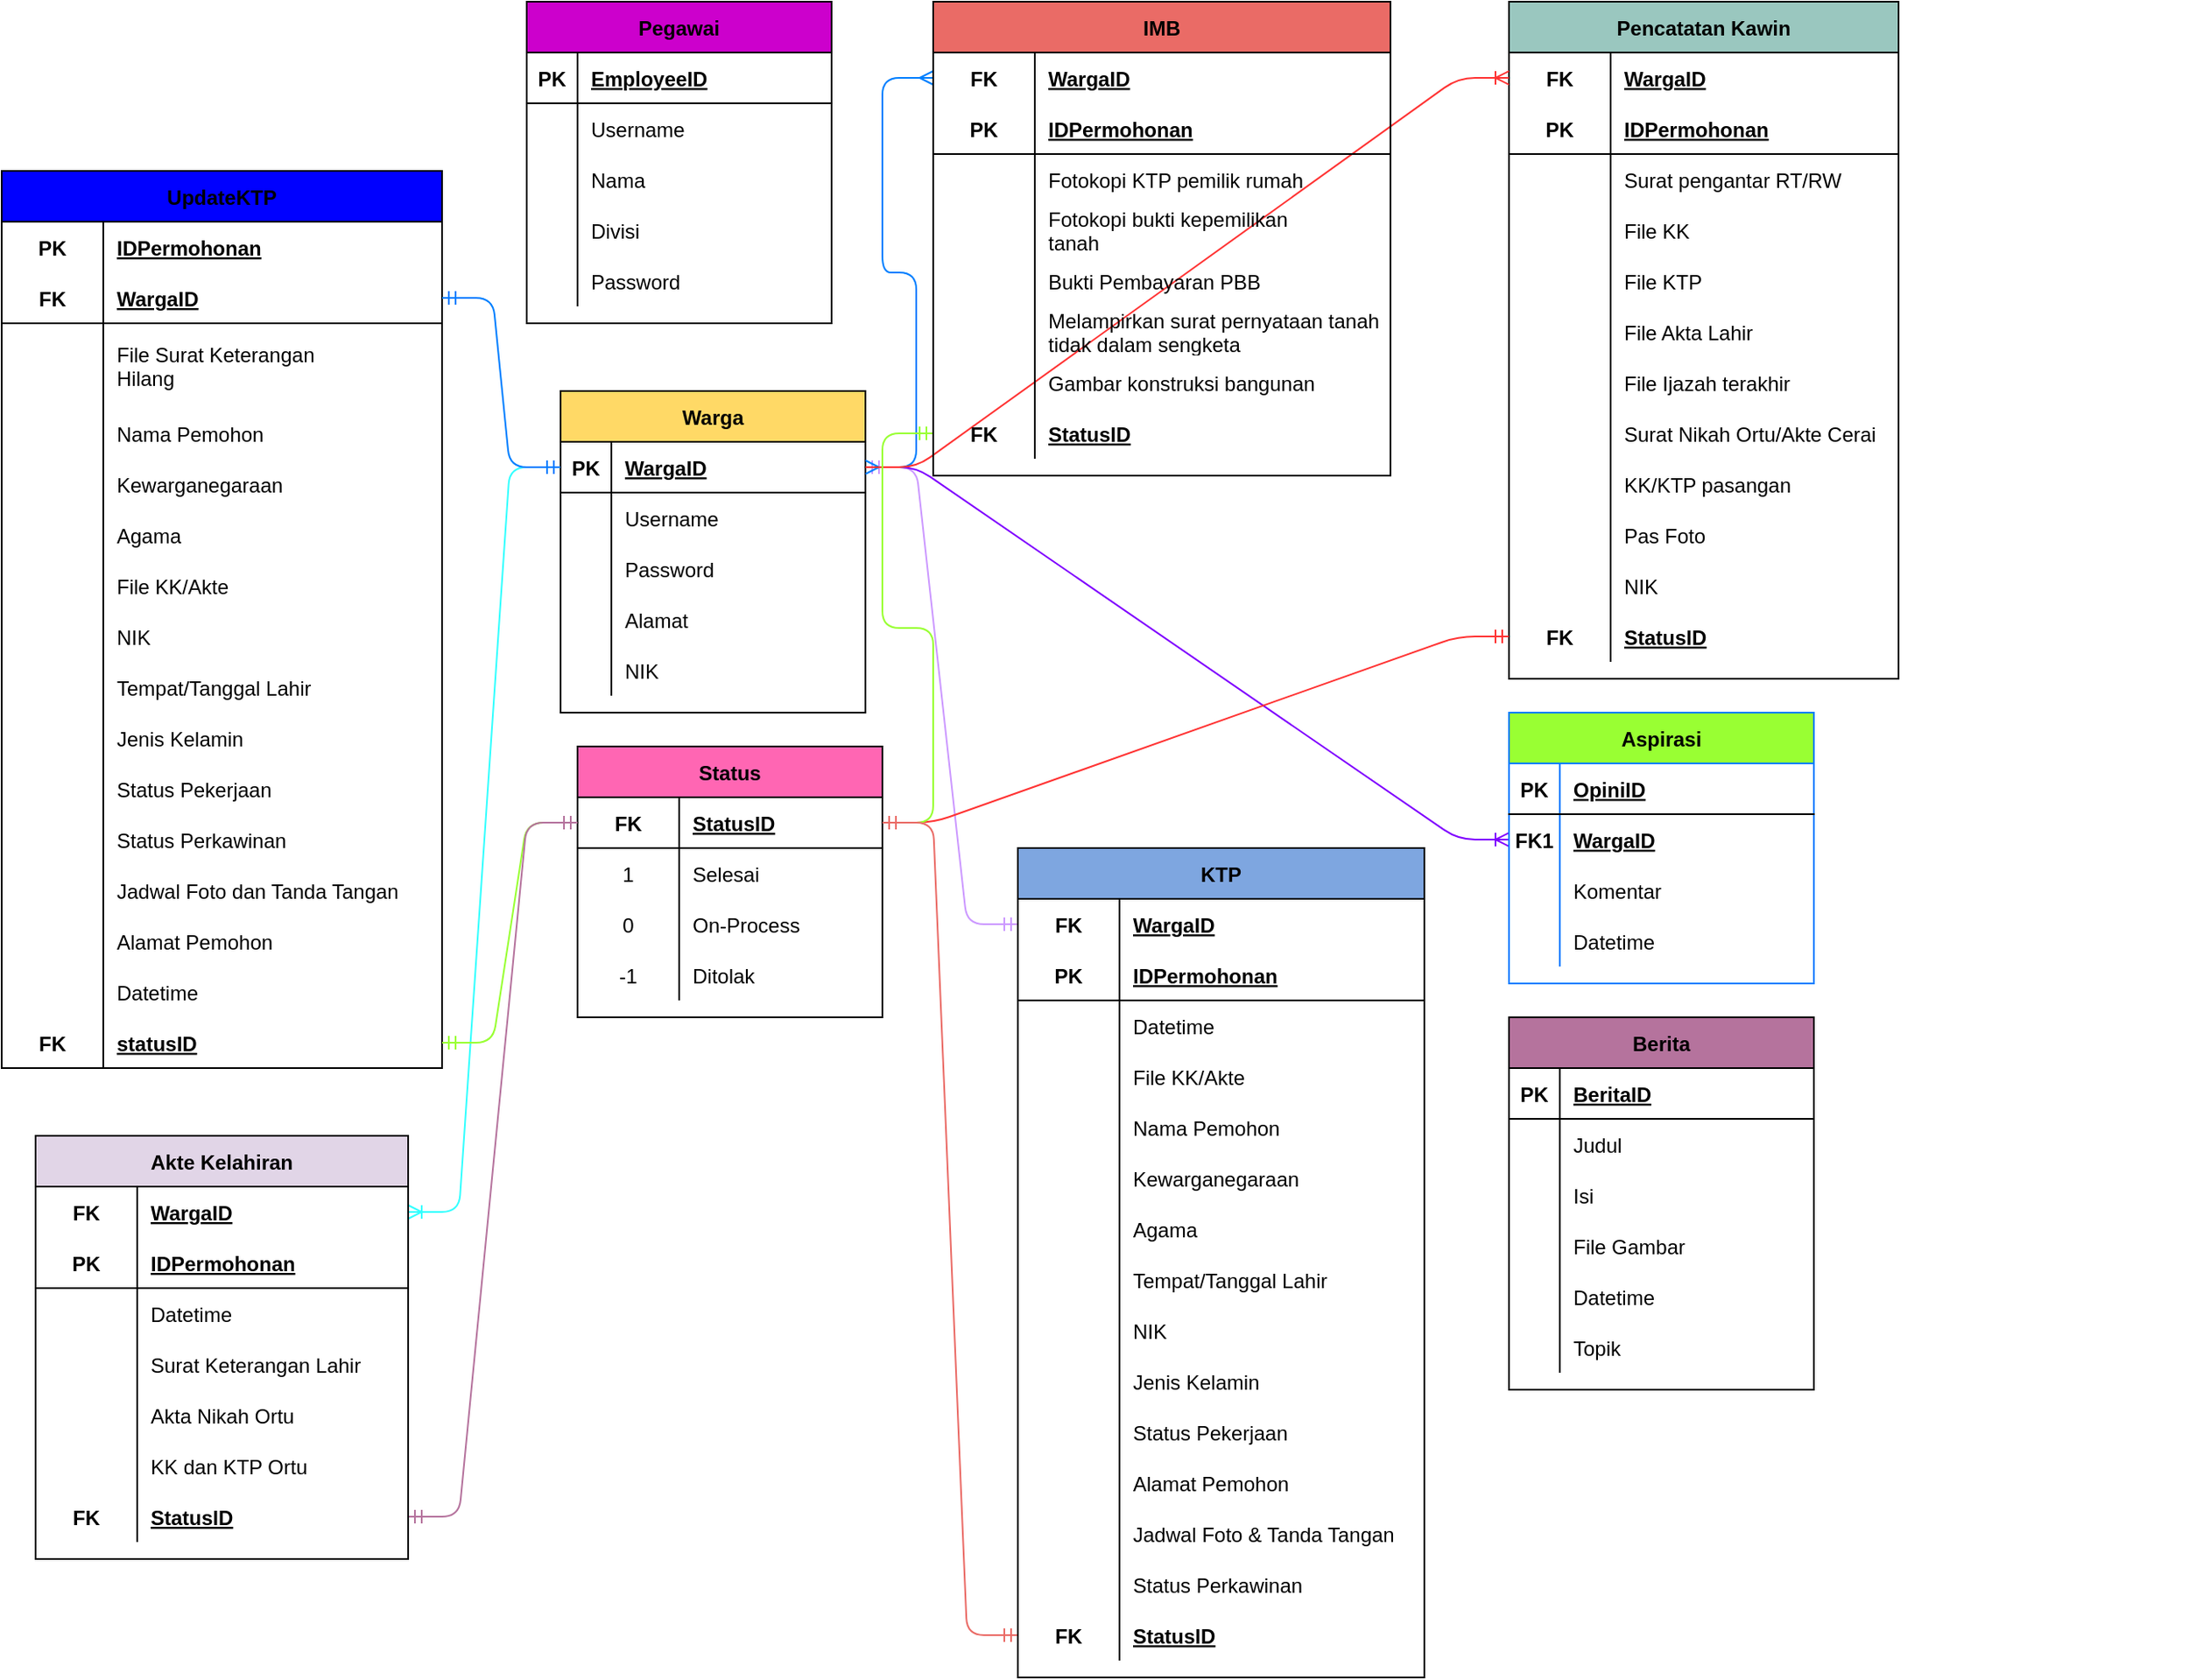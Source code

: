 <mxfile version="14.5.1" type="device"><diagram id="R2lEEEUBdFMjLlhIrx00" name="Page-1"><mxGraphModel dx="2670" dy="1923" grid="1" gridSize="10" guides="1" tooltips="1" connect="1" arrows="1" fold="1" page="1" pageScale="1" pageWidth="850" pageHeight="1100" math="0" shadow="0" extFonts="Permanent Marker^https://fonts.googleapis.com/css?family=Permanent+Marker"><root><mxCell id="0"/><mxCell id="1" parent="0"/><mxCell id="jWwaFP3oZoLcShbetHcg-1" value="Pegawai" style="shape=table;startSize=30;container=1;collapsible=1;childLayout=tableLayout;fixedRows=1;rowLines=0;fontStyle=1;align=center;resizeLast=1;fillColor=#CC00CC;" parent="1" vertex="1"><mxGeometry x="-10" y="-380" width="180" height="190" as="geometry"/></mxCell><mxCell id="jWwaFP3oZoLcShbetHcg-2" value="" style="shape=partialRectangle;collapsible=0;dropTarget=0;pointerEvents=0;fillColor=none;top=0;left=0;bottom=1;right=0;points=[[0,0.5],[1,0.5]];portConstraint=eastwest;" parent="jWwaFP3oZoLcShbetHcg-1" vertex="1"><mxGeometry y="30" width="180" height="30" as="geometry"/></mxCell><mxCell id="jWwaFP3oZoLcShbetHcg-3" value="PK" style="shape=partialRectangle;connectable=0;fillColor=none;top=0;left=0;bottom=0;right=0;fontStyle=1;overflow=hidden;" parent="jWwaFP3oZoLcShbetHcg-2" vertex="1"><mxGeometry width="30" height="30" as="geometry"/></mxCell><mxCell id="jWwaFP3oZoLcShbetHcg-4" value="EmployeeID" style="shape=partialRectangle;connectable=0;fillColor=none;top=0;left=0;bottom=0;right=0;align=left;spacingLeft=6;fontStyle=5;overflow=hidden;" parent="jWwaFP3oZoLcShbetHcg-2" vertex="1"><mxGeometry x="30" width="150" height="30" as="geometry"/></mxCell><mxCell id="jWwaFP3oZoLcShbetHcg-5" value="" style="shape=partialRectangle;collapsible=0;dropTarget=0;pointerEvents=0;fillColor=none;top=0;left=0;bottom=0;right=0;points=[[0,0.5],[1,0.5]];portConstraint=eastwest;" parent="jWwaFP3oZoLcShbetHcg-1" vertex="1"><mxGeometry y="60" width="180" height="30" as="geometry"/></mxCell><mxCell id="jWwaFP3oZoLcShbetHcg-6" value="" style="shape=partialRectangle;connectable=0;fillColor=none;top=0;left=0;bottom=0;right=0;editable=1;overflow=hidden;" parent="jWwaFP3oZoLcShbetHcg-5" vertex="1"><mxGeometry width="30" height="30" as="geometry"/></mxCell><mxCell id="jWwaFP3oZoLcShbetHcg-7" value="Username" style="shape=partialRectangle;connectable=0;fillColor=none;top=0;left=0;bottom=0;right=0;align=left;spacingLeft=6;overflow=hidden;" parent="jWwaFP3oZoLcShbetHcg-5" vertex="1"><mxGeometry x="30" width="150" height="30" as="geometry"/></mxCell><mxCell id="jWwaFP3oZoLcShbetHcg-8" value="" style="shape=partialRectangle;collapsible=0;dropTarget=0;pointerEvents=0;fillColor=none;top=0;left=0;bottom=0;right=0;points=[[0,0.5],[1,0.5]];portConstraint=eastwest;" parent="jWwaFP3oZoLcShbetHcg-1" vertex="1"><mxGeometry y="90" width="180" height="30" as="geometry"/></mxCell><mxCell id="jWwaFP3oZoLcShbetHcg-9" value="" style="shape=partialRectangle;connectable=0;fillColor=none;top=0;left=0;bottom=0;right=0;editable=1;overflow=hidden;" parent="jWwaFP3oZoLcShbetHcg-8" vertex="1"><mxGeometry width="30" height="30" as="geometry"/></mxCell><mxCell id="jWwaFP3oZoLcShbetHcg-10" value="Nama" style="shape=partialRectangle;connectable=0;fillColor=none;top=0;left=0;bottom=0;right=0;align=left;spacingLeft=6;overflow=hidden;" parent="jWwaFP3oZoLcShbetHcg-8" vertex="1"><mxGeometry x="30" width="150" height="30" as="geometry"/></mxCell><mxCell id="jWwaFP3oZoLcShbetHcg-11" value="" style="shape=partialRectangle;collapsible=0;dropTarget=0;pointerEvents=0;fillColor=none;top=0;left=0;bottom=0;right=0;points=[[0,0.5],[1,0.5]];portConstraint=eastwest;" parent="jWwaFP3oZoLcShbetHcg-1" vertex="1"><mxGeometry y="120" width="180" height="30" as="geometry"/></mxCell><mxCell id="jWwaFP3oZoLcShbetHcg-12" value="" style="shape=partialRectangle;connectable=0;fillColor=none;top=0;left=0;bottom=0;right=0;editable=1;overflow=hidden;" parent="jWwaFP3oZoLcShbetHcg-11" vertex="1"><mxGeometry width="30" height="30" as="geometry"/></mxCell><mxCell id="jWwaFP3oZoLcShbetHcg-13" value="Divisi" style="shape=partialRectangle;connectable=0;fillColor=none;top=0;left=0;bottom=0;right=0;align=left;spacingLeft=6;overflow=hidden;" parent="jWwaFP3oZoLcShbetHcg-11" vertex="1"><mxGeometry x="30" width="150" height="30" as="geometry"/></mxCell><mxCell id="jWwaFP3oZoLcShbetHcg-183" value="" style="shape=partialRectangle;collapsible=0;dropTarget=0;pointerEvents=0;fillColor=none;top=0;left=0;bottom=0;right=0;points=[[0,0.5],[1,0.5]];portConstraint=eastwest;" parent="jWwaFP3oZoLcShbetHcg-1" vertex="1"><mxGeometry y="150" width="180" height="30" as="geometry"/></mxCell><mxCell id="jWwaFP3oZoLcShbetHcg-184" value="" style="shape=partialRectangle;connectable=0;fillColor=none;top=0;left=0;bottom=0;right=0;editable=1;overflow=hidden;" parent="jWwaFP3oZoLcShbetHcg-183" vertex="1"><mxGeometry width="30" height="30" as="geometry"/></mxCell><mxCell id="jWwaFP3oZoLcShbetHcg-185" value="Password" style="shape=partialRectangle;connectable=0;fillColor=none;top=0;left=0;bottom=0;right=0;align=left;spacingLeft=6;overflow=hidden;" parent="jWwaFP3oZoLcShbetHcg-183" vertex="1"><mxGeometry x="30" width="150" height="30" as="geometry"/></mxCell><mxCell id="jWwaFP3oZoLcShbetHcg-14" value="Warga" style="shape=table;startSize=30;container=1;collapsible=1;childLayout=tableLayout;fixedRows=1;rowLines=0;fontStyle=1;align=center;resizeLast=1;fillColor=#FFD966;" parent="1" vertex="1"><mxGeometry x="10" y="-150" width="180" height="190" as="geometry"/></mxCell><mxCell id="jWwaFP3oZoLcShbetHcg-15" value="" style="shape=partialRectangle;collapsible=0;dropTarget=0;pointerEvents=0;fillColor=none;top=0;left=0;bottom=1;right=0;points=[[0,0.5],[1,0.5]];portConstraint=eastwest;" parent="jWwaFP3oZoLcShbetHcg-14" vertex="1"><mxGeometry y="30" width="180" height="30" as="geometry"/></mxCell><mxCell id="jWwaFP3oZoLcShbetHcg-16" value="PK" style="shape=partialRectangle;connectable=0;fillColor=none;top=0;left=0;bottom=0;right=0;fontStyle=1;overflow=hidden;" parent="jWwaFP3oZoLcShbetHcg-15" vertex="1"><mxGeometry width="30" height="30" as="geometry"/></mxCell><mxCell id="jWwaFP3oZoLcShbetHcg-17" value="WargaID" style="shape=partialRectangle;connectable=0;fillColor=none;top=0;left=0;bottom=0;right=0;align=left;spacingLeft=6;fontStyle=5;overflow=hidden;" parent="jWwaFP3oZoLcShbetHcg-15" vertex="1"><mxGeometry x="30" width="150" height="30" as="geometry"/></mxCell><mxCell id="jWwaFP3oZoLcShbetHcg-18" value="" style="shape=partialRectangle;collapsible=0;dropTarget=0;pointerEvents=0;fillColor=none;top=0;left=0;bottom=0;right=0;points=[[0,0.5],[1,0.5]];portConstraint=eastwest;" parent="jWwaFP3oZoLcShbetHcg-14" vertex="1"><mxGeometry y="60" width="180" height="30" as="geometry"/></mxCell><mxCell id="jWwaFP3oZoLcShbetHcg-19" value="" style="shape=partialRectangle;connectable=0;fillColor=none;top=0;left=0;bottom=0;right=0;editable=1;overflow=hidden;" parent="jWwaFP3oZoLcShbetHcg-18" vertex="1"><mxGeometry width="30" height="30" as="geometry"/></mxCell><mxCell id="jWwaFP3oZoLcShbetHcg-20" value="Username" style="shape=partialRectangle;connectable=0;fillColor=none;top=0;left=0;bottom=0;right=0;align=left;spacingLeft=6;overflow=hidden;" parent="jWwaFP3oZoLcShbetHcg-18" vertex="1"><mxGeometry x="30" width="150" height="30" as="geometry"/></mxCell><mxCell id="jWwaFP3oZoLcShbetHcg-21" value="" style="shape=partialRectangle;collapsible=0;dropTarget=0;pointerEvents=0;fillColor=none;top=0;left=0;bottom=0;right=0;points=[[0,0.5],[1,0.5]];portConstraint=eastwest;" parent="jWwaFP3oZoLcShbetHcg-14" vertex="1"><mxGeometry y="90" width="180" height="30" as="geometry"/></mxCell><mxCell id="jWwaFP3oZoLcShbetHcg-22" value="" style="shape=partialRectangle;connectable=0;fillColor=none;top=0;left=0;bottom=0;right=0;editable=1;overflow=hidden;" parent="jWwaFP3oZoLcShbetHcg-21" vertex="1"><mxGeometry width="30" height="30" as="geometry"/></mxCell><mxCell id="jWwaFP3oZoLcShbetHcg-23" value="Password" style="shape=partialRectangle;connectable=0;fillColor=none;top=0;left=0;bottom=0;right=0;align=left;spacingLeft=6;overflow=hidden;" parent="jWwaFP3oZoLcShbetHcg-21" vertex="1"><mxGeometry x="30" width="150" height="30" as="geometry"/></mxCell><mxCell id="jWwaFP3oZoLcShbetHcg-24" value="" style="shape=partialRectangle;collapsible=0;dropTarget=0;pointerEvents=0;fillColor=none;top=0;left=0;bottom=0;right=0;points=[[0,0.5],[1,0.5]];portConstraint=eastwest;" parent="jWwaFP3oZoLcShbetHcg-14" vertex="1"><mxGeometry y="120" width="180" height="30" as="geometry"/></mxCell><mxCell id="jWwaFP3oZoLcShbetHcg-25" value="" style="shape=partialRectangle;connectable=0;fillColor=none;top=0;left=0;bottom=0;right=0;editable=1;overflow=hidden;" parent="jWwaFP3oZoLcShbetHcg-24" vertex="1"><mxGeometry width="30" height="30" as="geometry"/></mxCell><mxCell id="jWwaFP3oZoLcShbetHcg-26" value="Alamat" style="shape=partialRectangle;connectable=0;fillColor=none;top=0;left=0;bottom=0;right=0;align=left;spacingLeft=6;overflow=hidden;" parent="jWwaFP3oZoLcShbetHcg-24" vertex="1"><mxGeometry x="30" width="150" height="30" as="geometry"/></mxCell><mxCell id="jWwaFP3oZoLcShbetHcg-186" value="" style="shape=partialRectangle;collapsible=0;dropTarget=0;pointerEvents=0;fillColor=none;top=0;left=0;bottom=0;right=0;points=[[0,0.5],[1,0.5]];portConstraint=eastwest;" parent="jWwaFP3oZoLcShbetHcg-14" vertex="1"><mxGeometry y="150" width="180" height="30" as="geometry"/></mxCell><mxCell id="jWwaFP3oZoLcShbetHcg-187" value="" style="shape=partialRectangle;connectable=0;fillColor=none;top=0;left=0;bottom=0;right=0;editable=1;overflow=hidden;" parent="jWwaFP3oZoLcShbetHcg-186" vertex="1"><mxGeometry width="30" height="30" as="geometry"/></mxCell><mxCell id="jWwaFP3oZoLcShbetHcg-188" value="NIK" style="shape=partialRectangle;connectable=0;fillColor=none;top=0;left=0;bottom=0;right=0;align=left;spacingLeft=6;overflow=hidden;" parent="jWwaFP3oZoLcShbetHcg-186" vertex="1"><mxGeometry x="30" width="150" height="30" as="geometry"/></mxCell><mxCell id="jWwaFP3oZoLcShbetHcg-59" value="" style="shape=partialRectangle;collapsible=0;dropTarget=0;pointerEvents=0;fillColor=none;top=0;left=0;bottom=0;right=0;points=[[0,0.5],[1,0.5]];portConstraint=eastwest;" parent="1" vertex="1"><mxGeometry x="790" y="470" width="180" height="30" as="geometry"/></mxCell><mxCell id="jWwaFP3oZoLcShbetHcg-60" value="" style="shape=partialRectangle;connectable=0;fillColor=none;top=0;left=0;bottom=0;right=0;editable=1;overflow=hidden;" parent="jWwaFP3oZoLcShbetHcg-59" vertex="1"><mxGeometry width="60" height="30" as="geometry"/></mxCell><mxCell id="jWwaFP3oZoLcShbetHcg-62" value="" style="shape=partialRectangle;collapsible=0;dropTarget=0;pointerEvents=0;fillColor=none;top=0;left=0;bottom=0;right=0;points=[[0,0.5],[1,0.5]];portConstraint=eastwest;" parent="1" vertex="1"><mxGeometry x="790" y="280" width="180" height="30" as="geometry"/></mxCell><mxCell id="jWwaFP3oZoLcShbetHcg-63" value="" style="shape=partialRectangle;connectable=0;fillColor=none;top=0;left=0;bottom=0;right=0;editable=1;overflow=hidden;" parent="jWwaFP3oZoLcShbetHcg-62" vertex="1"><mxGeometry width="60" height="30" as="geometry"/></mxCell><mxCell id="jWwaFP3oZoLcShbetHcg-65" value="" style="shape=partialRectangle;collapsible=0;dropTarget=0;pointerEvents=0;fillColor=none;top=0;left=0;bottom=0;right=0;points=[[0,0.5],[1,0.5]];portConstraint=eastwest;" parent="1" vertex="1"><mxGeometry x="790" y="310" width="180" height="30" as="geometry"/></mxCell><mxCell id="jWwaFP3oZoLcShbetHcg-66" value="" style="shape=partialRectangle;connectable=0;fillColor=none;top=0;left=0;bottom=0;right=0;editable=1;overflow=hidden;" parent="jWwaFP3oZoLcShbetHcg-65" vertex="1"><mxGeometry width="60" height="30" as="geometry"/></mxCell><mxCell id="jWwaFP3oZoLcShbetHcg-68" value="" style="shape=partialRectangle;collapsible=0;dropTarget=0;pointerEvents=0;fillColor=none;top=0;left=0;bottom=0;right=0;points=[[0,0.5],[1,0.5]];portConstraint=eastwest;" parent="1" vertex="1"><mxGeometry x="790" y="340" width="180" height="30" as="geometry"/></mxCell><mxCell id="jWwaFP3oZoLcShbetHcg-69" value="" style="shape=partialRectangle;connectable=0;fillColor=none;top=0;left=0;bottom=0;right=0;editable=1;overflow=hidden;" parent="jWwaFP3oZoLcShbetHcg-68" vertex="1"><mxGeometry width="60" height="30" as="geometry"/></mxCell><mxCell id="jWwaFP3oZoLcShbetHcg-71" value="" style="shape=partialRectangle;collapsible=0;dropTarget=0;pointerEvents=0;fillColor=none;top=0;left=0;bottom=0;right=0;points=[[0,0.5],[1,0.5]];portConstraint=eastwest;" parent="1" vertex="1"><mxGeometry x="790" y="370" width="180" height="30" as="geometry"/></mxCell><mxCell id="jWwaFP3oZoLcShbetHcg-72" value="" style="shape=partialRectangle;connectable=0;fillColor=none;top=0;left=0;bottom=0;right=0;editable=1;overflow=hidden;" parent="jWwaFP3oZoLcShbetHcg-71" vertex="1"><mxGeometry width="60" height="30" as="geometry"/></mxCell><mxCell id="jWwaFP3oZoLcShbetHcg-74" value="" style="shape=partialRectangle;collapsible=0;dropTarget=0;pointerEvents=0;fillColor=none;top=0;left=0;bottom=0;right=0;points=[[0,0.5],[1,0.5]];portConstraint=eastwest;" parent="1" vertex="1"><mxGeometry x="790" y="400" width="180" height="30" as="geometry"/></mxCell><mxCell id="jWwaFP3oZoLcShbetHcg-75" value="" style="shape=partialRectangle;connectable=0;fillColor=none;top=0;left=0;bottom=0;right=0;editable=1;overflow=hidden;" parent="jWwaFP3oZoLcShbetHcg-74" vertex="1"><mxGeometry width="60" height="30" as="geometry"/></mxCell><mxCell id="jWwaFP3oZoLcShbetHcg-77" value="" style="shape=partialRectangle;collapsible=0;dropTarget=0;pointerEvents=0;fillColor=none;top=0;left=0;bottom=0;right=0;points=[[0,0.5],[1,0.5]];portConstraint=eastwest;" parent="1" vertex="1"><mxGeometry x="790" y="430" width="180" height="30" as="geometry"/></mxCell><mxCell id="jWwaFP3oZoLcShbetHcg-78" value="" style="shape=partialRectangle;connectable=0;fillColor=none;top=0;left=0;bottom=0;right=0;editable=1;overflow=hidden;" parent="jWwaFP3oZoLcShbetHcg-77" vertex="1"><mxGeometry width="60" height="30" as="geometry"/></mxCell><mxCell id="jWwaFP3oZoLcShbetHcg-223" value="Status" style="shape=table;startSize=30;container=1;collapsible=1;childLayout=tableLayout;fixedRows=1;rowLines=0;fontStyle=1;align=center;resizeLast=1;fillColor=#FF66B3;" parent="1" vertex="1"><mxGeometry x="20" y="60" width="180" height="160" as="geometry"/></mxCell><mxCell id="jWwaFP3oZoLcShbetHcg-227" value="" style="shape=partialRectangle;collapsible=0;dropTarget=0;pointerEvents=0;fillColor=none;top=0;left=0;bottom=1;right=0;points=[[0,0.5],[1,0.5]];portConstraint=eastwest;" parent="jWwaFP3oZoLcShbetHcg-223" vertex="1"><mxGeometry y="30" width="180" height="30" as="geometry"/></mxCell><mxCell id="jWwaFP3oZoLcShbetHcg-228" value="FK" style="shape=partialRectangle;connectable=0;fillColor=none;top=0;left=0;bottom=0;right=0;fontStyle=1;overflow=hidden;" parent="jWwaFP3oZoLcShbetHcg-227" vertex="1"><mxGeometry width="60" height="30" as="geometry"/></mxCell><mxCell id="jWwaFP3oZoLcShbetHcg-229" value="StatusID" style="shape=partialRectangle;connectable=0;fillColor=none;top=0;left=0;bottom=0;right=0;align=left;spacingLeft=6;fontStyle=5;overflow=hidden;" parent="jWwaFP3oZoLcShbetHcg-227" vertex="1"><mxGeometry x="60" width="120" height="30" as="geometry"/></mxCell><mxCell id="jWwaFP3oZoLcShbetHcg-230" value="" style="shape=partialRectangle;collapsible=0;dropTarget=0;pointerEvents=0;fillColor=none;top=0;left=0;bottom=0;right=0;points=[[0,0.5],[1,0.5]];portConstraint=eastwest;" parent="jWwaFP3oZoLcShbetHcg-223" vertex="1"><mxGeometry y="60" width="180" height="30" as="geometry"/></mxCell><mxCell id="jWwaFP3oZoLcShbetHcg-231" value="1" style="shape=partialRectangle;connectable=0;fillColor=none;top=0;left=0;bottom=0;right=0;editable=1;overflow=hidden;" parent="jWwaFP3oZoLcShbetHcg-230" vertex="1"><mxGeometry width="60" height="30" as="geometry"/></mxCell><mxCell id="jWwaFP3oZoLcShbetHcg-232" value="Selesai" style="shape=partialRectangle;connectable=0;fillColor=none;top=0;left=0;bottom=0;right=0;align=left;spacingLeft=6;overflow=hidden;" parent="jWwaFP3oZoLcShbetHcg-230" vertex="1"><mxGeometry x="60" width="120" height="30" as="geometry"/></mxCell><mxCell id="jWwaFP3oZoLcShbetHcg-233" value="" style="shape=partialRectangle;collapsible=0;dropTarget=0;pointerEvents=0;fillColor=none;top=0;left=0;bottom=0;right=0;points=[[0,0.5],[1,0.5]];portConstraint=eastwest;" parent="jWwaFP3oZoLcShbetHcg-223" vertex="1"><mxGeometry y="90" width="180" height="30" as="geometry"/></mxCell><mxCell id="jWwaFP3oZoLcShbetHcg-234" value="0" style="shape=partialRectangle;connectable=0;fillColor=none;top=0;left=0;bottom=0;right=0;editable=1;overflow=hidden;" parent="jWwaFP3oZoLcShbetHcg-233" vertex="1"><mxGeometry width="60" height="30" as="geometry"/></mxCell><mxCell id="jWwaFP3oZoLcShbetHcg-235" value="On-Process" style="shape=partialRectangle;connectable=0;fillColor=none;top=0;left=0;bottom=0;right=0;align=left;spacingLeft=6;overflow=hidden;" parent="jWwaFP3oZoLcShbetHcg-233" vertex="1"><mxGeometry x="60" width="120" height="30" as="geometry"/></mxCell><mxCell id="jWwaFP3oZoLcShbetHcg-237" value="" style="shape=partialRectangle;collapsible=0;dropTarget=0;pointerEvents=0;fillColor=none;top=0;left=0;bottom=0;right=0;points=[[0,0.5],[1,0.5]];portConstraint=eastwest;" parent="jWwaFP3oZoLcShbetHcg-223" vertex="1"><mxGeometry y="120" width="180" height="30" as="geometry"/></mxCell><mxCell id="jWwaFP3oZoLcShbetHcg-238" value="-1" style="shape=partialRectangle;connectable=0;fillColor=none;top=0;left=0;bottom=0;right=0;editable=1;overflow=hidden;" parent="jWwaFP3oZoLcShbetHcg-237" vertex="1"><mxGeometry width="60" height="30" as="geometry"/></mxCell><mxCell id="jWwaFP3oZoLcShbetHcg-239" value="Ditolak" style="shape=partialRectangle;connectable=0;fillColor=none;top=0;left=0;bottom=0;right=0;align=left;spacingLeft=6;overflow=hidden;" parent="jWwaFP3oZoLcShbetHcg-237" vertex="1"><mxGeometry x="60" width="120" height="30" as="geometry"/></mxCell><mxCell id="1NCSzJL6Kuu8WbLTXfWJ-2" value="" style="edgeStyle=entityRelationEdgeStyle;fontSize=12;html=1;endArrow=ERoneToMany;exitX=0;exitY=0.5;exitDx=0;exitDy=0;strokeColor=#33FFFF;" edge="1" parent="1" source="jWwaFP3oZoLcShbetHcg-15" target="jWwaFP3oZoLcShbetHcg-84"><mxGeometry width="100" height="100" relative="1" as="geometry"><mxPoint x="170" y="290" as="sourcePoint"/><mxPoint x="270" y="190" as="targetPoint"/></mxGeometry></mxCell><mxCell id="1NCSzJL6Kuu8WbLTXfWJ-3" value="" style="edgeStyle=entityRelationEdgeStyle;fontSize=12;html=1;endArrow=ERmandOne;startArrow=ERmandOne;exitX=1;exitY=0.5;exitDx=0;exitDy=0;strokeColor=#CC99FF;" edge="1" parent="1" source="jWwaFP3oZoLcShbetHcg-15" target="jWwaFP3oZoLcShbetHcg-44"><mxGeometry width="100" height="100" relative="1" as="geometry"><mxPoint x="440" y="310" as="sourcePoint"/><mxPoint x="540" y="210" as="targetPoint"/></mxGeometry></mxCell><mxCell id="1NCSzJL6Kuu8WbLTXfWJ-6" value="" style="edgeStyle=entityRelationEdgeStyle;fontSize=12;html=1;endArrow=ERoneToMany;entryX=0;entryY=0.5;entryDx=0;entryDy=0;exitX=1;exitY=0.5;exitDx=0;exitDy=0;strokeColor=#7F00FF;" edge="1" parent="1" source="jWwaFP3oZoLcShbetHcg-15" target="jWwaFP3oZoLcShbetHcg-294"><mxGeometry width="100" height="100" relative="1" as="geometry"><mxPoint x="440" y="410" as="sourcePoint"/><mxPoint x="540" y="310" as="targetPoint"/></mxGeometry></mxCell><mxCell id="1NCSzJL6Kuu8WbLTXfWJ-26" value="UpdateKTP" style="shape=table;startSize=30;container=1;collapsible=1;childLayout=tableLayout;fixedRows=1;rowLines=0;fontStyle=1;align=center;resizeLast=1;fillColor=#0000FF;" vertex="1" parent="1"><mxGeometry x="-320" y="-280" width="260" height="530" as="geometry"/></mxCell><mxCell id="1NCSzJL6Kuu8WbLTXfWJ-27" value="" style="shape=partialRectangle;collapsible=0;dropTarget=0;pointerEvents=0;fillColor=none;top=0;left=0;bottom=0;right=0;points=[[0,0.5],[1,0.5]];portConstraint=eastwest;" vertex="1" parent="1NCSzJL6Kuu8WbLTXfWJ-26"><mxGeometry y="30" width="260" height="30" as="geometry"/></mxCell><mxCell id="1NCSzJL6Kuu8WbLTXfWJ-28" value="PK" style="shape=partialRectangle;connectable=0;fillColor=none;top=0;left=0;bottom=0;right=0;fontStyle=1;overflow=hidden;" vertex="1" parent="1NCSzJL6Kuu8WbLTXfWJ-27"><mxGeometry width="60" height="30" as="geometry"/></mxCell><mxCell id="1NCSzJL6Kuu8WbLTXfWJ-29" value="IDPermohonan" style="shape=partialRectangle;connectable=0;fillColor=none;top=0;left=0;bottom=0;right=0;align=left;spacingLeft=6;fontStyle=5;overflow=hidden;" vertex="1" parent="1NCSzJL6Kuu8WbLTXfWJ-27"><mxGeometry x="60" width="200" height="30" as="geometry"/></mxCell><mxCell id="1NCSzJL6Kuu8WbLTXfWJ-30" value="" style="shape=partialRectangle;collapsible=0;dropTarget=0;pointerEvents=0;fillColor=none;top=0;left=0;bottom=1;right=0;points=[[0,0.5],[1,0.5]];portConstraint=eastwest;" vertex="1" parent="1NCSzJL6Kuu8WbLTXfWJ-26"><mxGeometry y="60" width="260" height="30" as="geometry"/></mxCell><mxCell id="1NCSzJL6Kuu8WbLTXfWJ-31" value="FK" style="shape=partialRectangle;connectable=0;fillColor=none;top=0;left=0;bottom=0;right=0;fontStyle=1;overflow=hidden;" vertex="1" parent="1NCSzJL6Kuu8WbLTXfWJ-30"><mxGeometry width="60" height="30" as="geometry"/></mxCell><mxCell id="1NCSzJL6Kuu8WbLTXfWJ-32" value="WargaID" style="shape=partialRectangle;connectable=0;fillColor=none;top=0;left=0;bottom=0;right=0;align=left;spacingLeft=6;fontStyle=5;overflow=hidden;" vertex="1" parent="1NCSzJL6Kuu8WbLTXfWJ-30"><mxGeometry x="60" width="200" height="30" as="geometry"/></mxCell><mxCell id="1NCSzJL6Kuu8WbLTXfWJ-33" value="" style="shape=partialRectangle;collapsible=0;dropTarget=0;pointerEvents=0;fillColor=none;top=0;left=0;bottom=0;right=0;points=[[0,0.5],[1,0.5]];portConstraint=eastwest;" vertex="1" parent="1NCSzJL6Kuu8WbLTXfWJ-26"><mxGeometry y="90" width="260" height="50" as="geometry"/></mxCell><mxCell id="1NCSzJL6Kuu8WbLTXfWJ-34" value="" style="shape=partialRectangle;connectable=0;fillColor=none;top=0;left=0;bottom=0;right=0;editable=1;overflow=hidden;" vertex="1" parent="1NCSzJL6Kuu8WbLTXfWJ-33"><mxGeometry width="60" height="50" as="geometry"/></mxCell><mxCell id="1NCSzJL6Kuu8WbLTXfWJ-35" value="File Surat Keterangan &#10;Hilang" style="shape=partialRectangle;connectable=0;fillColor=none;top=0;left=0;bottom=0;right=0;align=left;spacingLeft=6;overflow=hidden;" vertex="1" parent="1NCSzJL6Kuu8WbLTXfWJ-33"><mxGeometry x="60" width="200" height="50" as="geometry"/></mxCell><mxCell id="1NCSzJL6Kuu8WbLTXfWJ-36" value="" style="shape=partialRectangle;collapsible=0;dropTarget=0;pointerEvents=0;fillColor=none;top=0;left=0;bottom=0;right=0;points=[[0,0.5],[1,0.5]];portConstraint=eastwest;" vertex="1" parent="1NCSzJL6Kuu8WbLTXfWJ-26"><mxGeometry y="140" width="260" height="30" as="geometry"/></mxCell><mxCell id="1NCSzJL6Kuu8WbLTXfWJ-37" value="" style="shape=partialRectangle;connectable=0;fillColor=none;top=0;left=0;bottom=0;right=0;editable=1;overflow=hidden;" vertex="1" parent="1NCSzJL6Kuu8WbLTXfWJ-36"><mxGeometry width="60" height="30" as="geometry"/></mxCell><mxCell id="1NCSzJL6Kuu8WbLTXfWJ-38" value="Nama Pemohon" style="shape=partialRectangle;connectable=0;fillColor=none;top=0;left=0;bottom=0;right=0;align=left;spacingLeft=6;overflow=hidden;" vertex="1" parent="1NCSzJL6Kuu8WbLTXfWJ-36"><mxGeometry x="60" width="200" height="30" as="geometry"/></mxCell><mxCell id="1NCSzJL6Kuu8WbLTXfWJ-40" value="" style="shape=partialRectangle;collapsible=0;dropTarget=0;pointerEvents=0;fillColor=none;top=0;left=0;bottom=0;right=0;points=[[0,0.5],[1,0.5]];portConstraint=eastwest;" vertex="1" parent="1NCSzJL6Kuu8WbLTXfWJ-26"><mxGeometry y="170" width="260" height="30" as="geometry"/></mxCell><mxCell id="1NCSzJL6Kuu8WbLTXfWJ-41" value="" style="shape=partialRectangle;connectable=0;fillColor=none;top=0;left=0;bottom=0;right=0;editable=1;overflow=hidden;" vertex="1" parent="1NCSzJL6Kuu8WbLTXfWJ-40"><mxGeometry width="60" height="30" as="geometry"/></mxCell><mxCell id="1NCSzJL6Kuu8WbLTXfWJ-42" value="Kewarganegaraan" style="shape=partialRectangle;connectable=0;fillColor=none;top=0;left=0;bottom=0;right=0;align=left;spacingLeft=6;overflow=hidden;" vertex="1" parent="1NCSzJL6Kuu8WbLTXfWJ-40"><mxGeometry x="60" width="200" height="30" as="geometry"/></mxCell><mxCell id="1NCSzJL6Kuu8WbLTXfWJ-43" value="" style="shape=partialRectangle;collapsible=0;dropTarget=0;pointerEvents=0;fillColor=none;top=0;left=0;bottom=0;right=0;points=[[0,0.5],[1,0.5]];portConstraint=eastwest;" vertex="1" parent="1NCSzJL6Kuu8WbLTXfWJ-26"><mxGeometry y="200" width="260" height="30" as="geometry"/></mxCell><mxCell id="1NCSzJL6Kuu8WbLTXfWJ-44" value="" style="shape=partialRectangle;connectable=0;fillColor=none;top=0;left=0;bottom=0;right=0;editable=1;overflow=hidden;" vertex="1" parent="1NCSzJL6Kuu8WbLTXfWJ-43"><mxGeometry width="60" height="30" as="geometry"/></mxCell><mxCell id="1NCSzJL6Kuu8WbLTXfWJ-45" value="Agama" style="shape=partialRectangle;connectable=0;fillColor=none;top=0;left=0;bottom=0;right=0;align=left;spacingLeft=6;overflow=hidden;" vertex="1" parent="1NCSzJL6Kuu8WbLTXfWJ-43"><mxGeometry x="60" width="200" height="30" as="geometry"/></mxCell><mxCell id="1NCSzJL6Kuu8WbLTXfWJ-46" value="" style="shape=partialRectangle;collapsible=0;dropTarget=0;pointerEvents=0;fillColor=none;top=0;left=0;bottom=0;right=0;points=[[0,0.5],[1,0.5]];portConstraint=eastwest;" vertex="1" parent="1NCSzJL6Kuu8WbLTXfWJ-26"><mxGeometry y="230" width="260" height="30" as="geometry"/></mxCell><mxCell id="1NCSzJL6Kuu8WbLTXfWJ-47" value="" style="shape=partialRectangle;connectable=0;fillColor=none;top=0;left=0;bottom=0;right=0;editable=1;overflow=hidden;" vertex="1" parent="1NCSzJL6Kuu8WbLTXfWJ-46"><mxGeometry width="60" height="30" as="geometry"/></mxCell><mxCell id="1NCSzJL6Kuu8WbLTXfWJ-48" value="File KK/Akte" style="shape=partialRectangle;connectable=0;fillColor=none;top=0;left=0;bottom=0;right=0;align=left;spacingLeft=6;overflow=hidden;" vertex="1" parent="1NCSzJL6Kuu8WbLTXfWJ-46"><mxGeometry x="60" width="200" height="30" as="geometry"/></mxCell><mxCell id="1NCSzJL6Kuu8WbLTXfWJ-49" value="" style="shape=partialRectangle;collapsible=0;dropTarget=0;pointerEvents=0;fillColor=none;top=0;left=0;bottom=0;right=0;points=[[0,0.5],[1,0.5]];portConstraint=eastwest;" vertex="1" parent="1NCSzJL6Kuu8WbLTXfWJ-26"><mxGeometry y="260" width="260" height="30" as="geometry"/></mxCell><mxCell id="1NCSzJL6Kuu8WbLTXfWJ-50" value="" style="shape=partialRectangle;connectable=0;fillColor=none;top=0;left=0;bottom=0;right=0;editable=1;overflow=hidden;" vertex="1" parent="1NCSzJL6Kuu8WbLTXfWJ-49"><mxGeometry width="60" height="30" as="geometry"/></mxCell><mxCell id="1NCSzJL6Kuu8WbLTXfWJ-51" value="NIK" style="shape=partialRectangle;connectable=0;fillColor=none;top=0;left=0;bottom=0;right=0;align=left;spacingLeft=6;overflow=hidden;" vertex="1" parent="1NCSzJL6Kuu8WbLTXfWJ-49"><mxGeometry x="60" width="200" height="30" as="geometry"/></mxCell><mxCell id="1NCSzJL6Kuu8WbLTXfWJ-52" value="" style="shape=partialRectangle;collapsible=0;dropTarget=0;pointerEvents=0;fillColor=none;top=0;left=0;bottom=0;right=0;points=[[0,0.5],[1,0.5]];portConstraint=eastwest;" vertex="1" parent="1NCSzJL6Kuu8WbLTXfWJ-26"><mxGeometry y="290" width="260" height="30" as="geometry"/></mxCell><mxCell id="1NCSzJL6Kuu8WbLTXfWJ-53" value="" style="shape=partialRectangle;connectable=0;fillColor=none;top=0;left=0;bottom=0;right=0;editable=1;overflow=hidden;" vertex="1" parent="1NCSzJL6Kuu8WbLTXfWJ-52"><mxGeometry width="60" height="30" as="geometry"/></mxCell><mxCell id="1NCSzJL6Kuu8WbLTXfWJ-54" value="Tempat/Tanggal Lahir" style="shape=partialRectangle;connectable=0;fillColor=none;top=0;left=0;bottom=0;right=0;align=left;spacingLeft=6;overflow=hidden;" vertex="1" parent="1NCSzJL6Kuu8WbLTXfWJ-52"><mxGeometry x="60" width="200" height="30" as="geometry"/></mxCell><mxCell id="1NCSzJL6Kuu8WbLTXfWJ-55" value="" style="shape=partialRectangle;collapsible=0;dropTarget=0;pointerEvents=0;fillColor=none;top=0;left=0;bottom=0;right=0;points=[[0,0.5],[1,0.5]];portConstraint=eastwest;" vertex="1" parent="1NCSzJL6Kuu8WbLTXfWJ-26"><mxGeometry y="320" width="260" height="30" as="geometry"/></mxCell><mxCell id="1NCSzJL6Kuu8WbLTXfWJ-56" value="" style="shape=partialRectangle;connectable=0;fillColor=none;top=0;left=0;bottom=0;right=0;editable=1;overflow=hidden;" vertex="1" parent="1NCSzJL6Kuu8WbLTXfWJ-55"><mxGeometry width="60" height="30" as="geometry"/></mxCell><mxCell id="1NCSzJL6Kuu8WbLTXfWJ-57" value="Jenis Kelamin" style="shape=partialRectangle;connectable=0;fillColor=none;top=0;left=0;bottom=0;right=0;align=left;spacingLeft=6;overflow=hidden;" vertex="1" parent="1NCSzJL6Kuu8WbLTXfWJ-55"><mxGeometry x="60" width="200" height="30" as="geometry"/></mxCell><mxCell id="1NCSzJL6Kuu8WbLTXfWJ-61" value="" style="shape=partialRectangle;collapsible=0;dropTarget=0;pointerEvents=0;fillColor=none;top=0;left=0;bottom=0;right=0;points=[[0,0.5],[1,0.5]];portConstraint=eastwest;" vertex="1" parent="1NCSzJL6Kuu8WbLTXfWJ-26"><mxGeometry y="350" width="260" height="30" as="geometry"/></mxCell><mxCell id="1NCSzJL6Kuu8WbLTXfWJ-62" value="" style="shape=partialRectangle;connectable=0;fillColor=none;top=0;left=0;bottom=0;right=0;editable=1;overflow=hidden;" vertex="1" parent="1NCSzJL6Kuu8WbLTXfWJ-61"><mxGeometry width="60" height="30" as="geometry"/></mxCell><mxCell id="1NCSzJL6Kuu8WbLTXfWJ-63" value="Status Pekerjaan" style="shape=partialRectangle;connectable=0;fillColor=none;top=0;left=0;bottom=0;right=0;align=left;spacingLeft=6;overflow=hidden;" vertex="1" parent="1NCSzJL6Kuu8WbLTXfWJ-61"><mxGeometry x="60" width="200" height="30" as="geometry"/></mxCell><mxCell id="1NCSzJL6Kuu8WbLTXfWJ-64" value="" style="shape=partialRectangle;collapsible=0;dropTarget=0;pointerEvents=0;fillColor=none;top=0;left=0;bottom=0;right=0;points=[[0,0.5],[1,0.5]];portConstraint=eastwest;" vertex="1" parent="1NCSzJL6Kuu8WbLTXfWJ-26"><mxGeometry y="380" width="260" height="30" as="geometry"/></mxCell><mxCell id="1NCSzJL6Kuu8WbLTXfWJ-65" value="" style="shape=partialRectangle;connectable=0;fillColor=none;top=0;left=0;bottom=0;right=0;editable=1;overflow=hidden;" vertex="1" parent="1NCSzJL6Kuu8WbLTXfWJ-64"><mxGeometry width="60" height="30" as="geometry"/></mxCell><mxCell id="1NCSzJL6Kuu8WbLTXfWJ-66" value="Status Perkawinan" style="shape=partialRectangle;connectable=0;fillColor=none;top=0;left=0;bottom=0;right=0;align=left;spacingLeft=6;overflow=hidden;" vertex="1" parent="1NCSzJL6Kuu8WbLTXfWJ-64"><mxGeometry x="60" width="200" height="30" as="geometry"/></mxCell><mxCell id="1NCSzJL6Kuu8WbLTXfWJ-67" value="" style="shape=partialRectangle;collapsible=0;dropTarget=0;pointerEvents=0;fillColor=none;top=0;left=0;bottom=0;right=0;points=[[0,0.5],[1,0.5]];portConstraint=eastwest;" vertex="1" parent="1NCSzJL6Kuu8WbLTXfWJ-26"><mxGeometry y="410" width="260" height="30" as="geometry"/></mxCell><mxCell id="1NCSzJL6Kuu8WbLTXfWJ-68" value="" style="shape=partialRectangle;connectable=0;fillColor=none;top=0;left=0;bottom=0;right=0;editable=1;overflow=hidden;" vertex="1" parent="1NCSzJL6Kuu8WbLTXfWJ-67"><mxGeometry width="60" height="30" as="geometry"/></mxCell><mxCell id="1NCSzJL6Kuu8WbLTXfWJ-69" value="Jadwal Foto dan Tanda Tangan" style="shape=partialRectangle;connectable=0;fillColor=none;top=0;left=0;bottom=0;right=0;align=left;spacingLeft=6;overflow=hidden;" vertex="1" parent="1NCSzJL6Kuu8WbLTXfWJ-67"><mxGeometry x="60" width="200" height="30" as="geometry"/></mxCell><mxCell id="1NCSzJL6Kuu8WbLTXfWJ-70" value="" style="shape=partialRectangle;collapsible=0;dropTarget=0;pointerEvents=0;fillColor=none;top=0;left=0;bottom=0;right=0;points=[[0,0.5],[1,0.5]];portConstraint=eastwest;" vertex="1" parent="1NCSzJL6Kuu8WbLTXfWJ-26"><mxGeometry y="440" width="260" height="30" as="geometry"/></mxCell><mxCell id="1NCSzJL6Kuu8WbLTXfWJ-71" value="" style="shape=partialRectangle;connectable=0;fillColor=none;top=0;left=0;bottom=0;right=0;editable=1;overflow=hidden;" vertex="1" parent="1NCSzJL6Kuu8WbLTXfWJ-70"><mxGeometry width="60" height="30" as="geometry"/></mxCell><mxCell id="1NCSzJL6Kuu8WbLTXfWJ-72" value="Alamat Pemohon" style="shape=partialRectangle;connectable=0;fillColor=none;top=0;left=0;bottom=0;right=0;align=left;spacingLeft=6;overflow=hidden;" vertex="1" parent="1NCSzJL6Kuu8WbLTXfWJ-70"><mxGeometry x="60" width="200" height="30" as="geometry"/></mxCell><mxCell id="1NCSzJL6Kuu8WbLTXfWJ-73" value="" style="shape=partialRectangle;collapsible=0;dropTarget=0;pointerEvents=0;fillColor=none;top=0;left=0;bottom=0;right=0;points=[[0,0.5],[1,0.5]];portConstraint=eastwest;" vertex="1" parent="1NCSzJL6Kuu8WbLTXfWJ-26"><mxGeometry y="470" width="260" height="30" as="geometry"/></mxCell><mxCell id="1NCSzJL6Kuu8WbLTXfWJ-74" value="" style="shape=partialRectangle;connectable=0;fillColor=none;top=0;left=0;bottom=0;right=0;editable=1;overflow=hidden;" vertex="1" parent="1NCSzJL6Kuu8WbLTXfWJ-73"><mxGeometry width="60" height="30" as="geometry"/></mxCell><mxCell id="1NCSzJL6Kuu8WbLTXfWJ-75" value="Datetime" style="shape=partialRectangle;connectable=0;fillColor=none;top=0;left=0;bottom=0;right=0;align=left;spacingLeft=6;overflow=hidden;" vertex="1" parent="1NCSzJL6Kuu8WbLTXfWJ-73"><mxGeometry x="60" width="200" height="30" as="geometry"/></mxCell><mxCell id="1NCSzJL6Kuu8WbLTXfWJ-76" value="" style="shape=partialRectangle;collapsible=0;dropTarget=0;pointerEvents=0;fillColor=none;top=0;left=0;bottom=1;right=0;points=[[0,0.5],[1,0.5]];portConstraint=eastwest;" vertex="1" parent="1NCSzJL6Kuu8WbLTXfWJ-26"><mxGeometry y="500" width="260" height="30" as="geometry"/></mxCell><mxCell id="1NCSzJL6Kuu8WbLTXfWJ-77" value="FK" style="shape=partialRectangle;connectable=0;fillColor=none;top=0;left=0;bottom=0;right=0;fontStyle=1;overflow=hidden;" vertex="1" parent="1NCSzJL6Kuu8WbLTXfWJ-76"><mxGeometry width="60" height="30" as="geometry"/></mxCell><mxCell id="1NCSzJL6Kuu8WbLTXfWJ-78" value="statusID" style="shape=partialRectangle;connectable=0;fillColor=none;top=0;left=0;bottom=0;right=0;align=left;spacingLeft=6;fontStyle=5;overflow=hidden;" vertex="1" parent="1NCSzJL6Kuu8WbLTXfWJ-76"><mxGeometry x="60" width="200" height="30" as="geometry"/></mxCell><mxCell id="1NCSzJL6Kuu8WbLTXfWJ-39" value="" style="edgeStyle=entityRelationEdgeStyle;fontSize=12;html=1;endArrow=ERmandOne;startArrow=ERmandOne;entryX=0;entryY=0.5;entryDx=0;entryDy=0;exitX=1;exitY=0.5;exitDx=0;exitDy=0;strokeColor=#007FFF;" edge="1" parent="1" source="1NCSzJL6Kuu8WbLTXfWJ-30" target="jWwaFP3oZoLcShbetHcg-15"><mxGeometry width="100" height="100" relative="1" as="geometry"><mxPoint x="210" y="630" as="sourcePoint"/><mxPoint x="300" y="105" as="targetPoint"/></mxGeometry></mxCell><mxCell id="1NCSzJL6Kuu8WbLTXfWJ-79" value="" style="edgeStyle=entityRelationEdgeStyle;fontSize=12;html=1;endArrow=ERmandOne;startArrow=ERmandOne;exitX=1;exitY=0.5;exitDx=0;exitDy=0;entryX=0;entryY=0.5;entryDx=0;entryDy=0;strokeColor=#99FF33;" edge="1" parent="1" source="1NCSzJL6Kuu8WbLTXfWJ-76" target="jWwaFP3oZoLcShbetHcg-227"><mxGeometry width="100" height="100" relative="1" as="geometry"><mxPoint x="620" y="850" as="sourcePoint"/><mxPoint x="720" y="750" as="targetPoint"/></mxGeometry></mxCell><mxCell id="1NCSzJL6Kuu8WbLTXfWJ-5" value="" style="edgeStyle=entityRelationEdgeStyle;fontSize=12;html=1;endArrow=ERmandOne;startArrow=ERmandOne;entryX=0;entryY=0.5;entryDx=0;entryDy=0;exitX=1;exitY=0.5;exitDx=0;exitDy=0;strokeColor=#B5739D;" edge="1" parent="1" source="jWwaFP3oZoLcShbetHcg-243" target="jWwaFP3oZoLcShbetHcg-227"><mxGeometry width="100" height="100" relative="1" as="geometry"><mxPoint x="440" y="510" as="sourcePoint"/><mxPoint x="540" y="410" as="targetPoint"/></mxGeometry></mxCell><mxCell id="1NCSzJL6Kuu8WbLTXfWJ-105" value="" style="edgeStyle=entityRelationEdgeStyle;fontSize=12;html=1;endArrow=ERmany;startArrow=ERmany;strokeColor=#007FFF;exitX=1;exitY=0.5;exitDx=0;exitDy=0;" edge="1" parent="1" source="jWwaFP3oZoLcShbetHcg-15" target="1NCSzJL6Kuu8WbLTXfWJ-81"><mxGeometry width="100" height="100" relative="1" as="geometry"><mxPoint x="320" as="sourcePoint"/><mxPoint x="420" y="-100" as="targetPoint"/></mxGeometry></mxCell><mxCell id="1NCSzJL6Kuu8WbLTXfWJ-106" value="Pencatatan Kawin" style="shape=table;startSize=30;container=1;collapsible=1;childLayout=tableLayout;fixedRows=1;rowLines=0;fontStyle=1;align=center;resizeLast=1;fillColor=#9AC7BF;" vertex="1" parent="1"><mxGeometry x="570" y="-380" width="230" height="400" as="geometry"/></mxCell><mxCell id="1NCSzJL6Kuu8WbLTXfWJ-107" value="" style="shape=partialRectangle;collapsible=0;dropTarget=0;pointerEvents=0;fillColor=none;top=0;left=0;bottom=0;right=0;points=[[0,0.5],[1,0.5]];portConstraint=eastwest;" vertex="1" parent="1NCSzJL6Kuu8WbLTXfWJ-106"><mxGeometry y="30" width="230" height="30" as="geometry"/></mxCell><mxCell id="1NCSzJL6Kuu8WbLTXfWJ-108" value="FK" style="shape=partialRectangle;connectable=0;fillColor=none;top=0;left=0;bottom=0;right=0;fontStyle=1;overflow=hidden;" vertex="1" parent="1NCSzJL6Kuu8WbLTXfWJ-107"><mxGeometry width="60" height="30" as="geometry"/></mxCell><mxCell id="1NCSzJL6Kuu8WbLTXfWJ-109" value="WargaID" style="shape=partialRectangle;connectable=0;fillColor=none;top=0;left=0;bottom=0;right=0;align=left;spacingLeft=6;fontStyle=5;overflow=hidden;" vertex="1" parent="1NCSzJL6Kuu8WbLTXfWJ-107"><mxGeometry x="60" width="170" height="30" as="geometry"/></mxCell><mxCell id="1NCSzJL6Kuu8WbLTXfWJ-110" value="" style="shape=partialRectangle;collapsible=0;dropTarget=0;pointerEvents=0;fillColor=none;top=0;left=0;bottom=1;right=0;points=[[0,0.5],[1,0.5]];portConstraint=eastwest;" vertex="1" parent="1NCSzJL6Kuu8WbLTXfWJ-106"><mxGeometry y="60" width="230" height="30" as="geometry"/></mxCell><mxCell id="1NCSzJL6Kuu8WbLTXfWJ-111" value="PK" style="shape=partialRectangle;connectable=0;fillColor=none;top=0;left=0;bottom=0;right=0;fontStyle=1;overflow=hidden;" vertex="1" parent="1NCSzJL6Kuu8WbLTXfWJ-110"><mxGeometry width="60" height="30" as="geometry"/></mxCell><mxCell id="1NCSzJL6Kuu8WbLTXfWJ-112" value="IDPermohonan" style="shape=partialRectangle;connectable=0;fillColor=none;top=0;left=0;bottom=0;right=0;align=left;spacingLeft=6;fontStyle=5;overflow=hidden;" vertex="1" parent="1NCSzJL6Kuu8WbLTXfWJ-110"><mxGeometry x="60" width="170" height="30" as="geometry"/></mxCell><mxCell id="1NCSzJL6Kuu8WbLTXfWJ-113" value="" style="shape=partialRectangle;collapsible=0;dropTarget=0;pointerEvents=0;fillColor=none;top=0;left=0;bottom=0;right=0;points=[[0,0.5],[1,0.5]];portConstraint=eastwest;" vertex="1" parent="1NCSzJL6Kuu8WbLTXfWJ-106"><mxGeometry y="90" width="230" height="30" as="geometry"/></mxCell><mxCell id="1NCSzJL6Kuu8WbLTXfWJ-114" value="" style="shape=partialRectangle;connectable=0;fillColor=none;top=0;left=0;bottom=0;right=0;editable=1;overflow=hidden;" vertex="1" parent="1NCSzJL6Kuu8WbLTXfWJ-113"><mxGeometry width="60" height="30" as="geometry"/></mxCell><mxCell id="1NCSzJL6Kuu8WbLTXfWJ-115" value="Surat pengantar RT/RW" style="shape=partialRectangle;connectable=0;fillColor=none;top=0;left=0;bottom=0;right=0;align=left;spacingLeft=6;overflow=hidden;" vertex="1" parent="1NCSzJL6Kuu8WbLTXfWJ-113"><mxGeometry x="60" width="170" height="30" as="geometry"/></mxCell><mxCell id="1NCSzJL6Kuu8WbLTXfWJ-116" value="" style="shape=partialRectangle;collapsible=0;dropTarget=0;pointerEvents=0;fillColor=none;top=0;left=0;bottom=0;right=0;points=[[0,0.5],[1,0.5]];portConstraint=eastwest;" vertex="1" parent="1NCSzJL6Kuu8WbLTXfWJ-106"><mxGeometry y="120" width="230" height="30" as="geometry"/></mxCell><mxCell id="1NCSzJL6Kuu8WbLTXfWJ-117" value="" style="shape=partialRectangle;connectable=0;fillColor=none;top=0;left=0;bottom=0;right=0;editable=1;overflow=hidden;" vertex="1" parent="1NCSzJL6Kuu8WbLTXfWJ-116"><mxGeometry width="60" height="30" as="geometry"/></mxCell><mxCell id="1NCSzJL6Kuu8WbLTXfWJ-118" value="File KK" style="shape=partialRectangle;connectable=0;fillColor=none;top=0;left=0;bottom=0;right=0;align=left;spacingLeft=6;overflow=hidden;" vertex="1" parent="1NCSzJL6Kuu8WbLTXfWJ-116"><mxGeometry x="60" width="170" height="30" as="geometry"/></mxCell><mxCell id="1NCSzJL6Kuu8WbLTXfWJ-119" value="" style="shape=partialRectangle;collapsible=0;dropTarget=0;pointerEvents=0;fillColor=none;top=0;left=0;bottom=0;right=0;points=[[0,0.5],[1,0.5]];portConstraint=eastwest;" vertex="1" parent="1NCSzJL6Kuu8WbLTXfWJ-106"><mxGeometry y="150" width="230" height="30" as="geometry"/></mxCell><mxCell id="1NCSzJL6Kuu8WbLTXfWJ-120" value="" style="shape=partialRectangle;connectable=0;fillColor=none;top=0;left=0;bottom=0;right=0;editable=1;overflow=hidden;" vertex="1" parent="1NCSzJL6Kuu8WbLTXfWJ-119"><mxGeometry width="60" height="30" as="geometry"/></mxCell><mxCell id="1NCSzJL6Kuu8WbLTXfWJ-121" value="File KTP" style="shape=partialRectangle;connectable=0;fillColor=none;top=0;left=0;bottom=0;right=0;align=left;spacingLeft=6;overflow=hidden;" vertex="1" parent="1NCSzJL6Kuu8WbLTXfWJ-119"><mxGeometry x="60" width="170" height="30" as="geometry"/></mxCell><mxCell id="1NCSzJL6Kuu8WbLTXfWJ-122" value="" style="shape=partialRectangle;collapsible=0;dropTarget=0;pointerEvents=0;fillColor=none;top=0;left=0;bottom=0;right=0;points=[[0,0.5],[1,0.5]];portConstraint=eastwest;" vertex="1" parent="1NCSzJL6Kuu8WbLTXfWJ-106"><mxGeometry y="180" width="230" height="30" as="geometry"/></mxCell><mxCell id="1NCSzJL6Kuu8WbLTXfWJ-123" value="" style="shape=partialRectangle;connectable=0;fillColor=none;top=0;left=0;bottom=0;right=0;editable=1;overflow=hidden;" vertex="1" parent="1NCSzJL6Kuu8WbLTXfWJ-122"><mxGeometry width="60" height="30" as="geometry"/></mxCell><mxCell id="1NCSzJL6Kuu8WbLTXfWJ-124" value="File Akta Lahir" style="shape=partialRectangle;connectable=0;fillColor=none;top=0;left=0;bottom=0;right=0;align=left;spacingLeft=6;overflow=hidden;" vertex="1" parent="1NCSzJL6Kuu8WbLTXfWJ-122"><mxGeometry x="60" width="170" height="30" as="geometry"/></mxCell><mxCell id="1NCSzJL6Kuu8WbLTXfWJ-144" value="" style="shape=partialRectangle;collapsible=0;dropTarget=0;pointerEvents=0;fillColor=none;top=0;left=0;bottom=0;right=0;points=[[0,0.5],[1,0.5]];portConstraint=eastwest;" vertex="1" parent="1NCSzJL6Kuu8WbLTXfWJ-106"><mxGeometry y="210" width="230" height="30" as="geometry"/></mxCell><mxCell id="1NCSzJL6Kuu8WbLTXfWJ-145" value="" style="shape=partialRectangle;connectable=0;fillColor=none;top=0;left=0;bottom=0;right=0;editable=1;overflow=hidden;" vertex="1" parent="1NCSzJL6Kuu8WbLTXfWJ-144"><mxGeometry width="60" height="30" as="geometry"/></mxCell><mxCell id="1NCSzJL6Kuu8WbLTXfWJ-146" value="File Ijazah terakhir" style="shape=partialRectangle;connectable=0;fillColor=none;top=0;left=0;bottom=0;right=0;align=left;spacingLeft=6;overflow=hidden;" vertex="1" parent="1NCSzJL6Kuu8WbLTXfWJ-144"><mxGeometry x="60" width="170" height="30" as="geometry"/></mxCell><mxCell id="1NCSzJL6Kuu8WbLTXfWJ-147" value="" style="shape=partialRectangle;collapsible=0;dropTarget=0;pointerEvents=0;fillColor=none;top=0;left=0;bottom=0;right=0;points=[[0,0.5],[1,0.5]];portConstraint=eastwest;" vertex="1" parent="1NCSzJL6Kuu8WbLTXfWJ-106"><mxGeometry y="240" width="230" height="30" as="geometry"/></mxCell><mxCell id="1NCSzJL6Kuu8WbLTXfWJ-148" value="" style="shape=partialRectangle;connectable=0;fillColor=none;top=0;left=0;bottom=0;right=0;editable=1;overflow=hidden;" vertex="1" parent="1NCSzJL6Kuu8WbLTXfWJ-147"><mxGeometry width="60" height="30" as="geometry"/></mxCell><mxCell id="1NCSzJL6Kuu8WbLTXfWJ-149" value="Surat Nikah Ortu/Akte Cerai" style="shape=partialRectangle;connectable=0;fillColor=none;top=0;left=0;bottom=0;right=0;align=left;spacingLeft=6;overflow=hidden;" vertex="1" parent="1NCSzJL6Kuu8WbLTXfWJ-147"><mxGeometry x="60" width="170" height="30" as="geometry"/></mxCell><mxCell id="1NCSzJL6Kuu8WbLTXfWJ-150" value="" style="shape=partialRectangle;collapsible=0;dropTarget=0;pointerEvents=0;fillColor=none;top=0;left=0;bottom=0;right=0;points=[[0,0.5],[1,0.5]];portConstraint=eastwest;" vertex="1" parent="1NCSzJL6Kuu8WbLTXfWJ-106"><mxGeometry y="270" width="230" height="30" as="geometry"/></mxCell><mxCell id="1NCSzJL6Kuu8WbLTXfWJ-151" value="" style="shape=partialRectangle;connectable=0;fillColor=none;top=0;left=0;bottom=0;right=0;editable=1;overflow=hidden;" vertex="1" parent="1NCSzJL6Kuu8WbLTXfWJ-150"><mxGeometry width="60" height="30" as="geometry"/></mxCell><mxCell id="1NCSzJL6Kuu8WbLTXfWJ-152" value="KK/KTP pasangan" style="shape=partialRectangle;connectable=0;fillColor=none;top=0;left=0;bottom=0;right=0;align=left;spacingLeft=6;overflow=hidden;" vertex="1" parent="1NCSzJL6Kuu8WbLTXfWJ-150"><mxGeometry x="60" width="170" height="30" as="geometry"/></mxCell><mxCell id="1NCSzJL6Kuu8WbLTXfWJ-153" value="" style="shape=partialRectangle;collapsible=0;dropTarget=0;pointerEvents=0;fillColor=none;top=0;left=0;bottom=0;right=0;points=[[0,0.5],[1,0.5]];portConstraint=eastwest;" vertex="1" parent="1NCSzJL6Kuu8WbLTXfWJ-106"><mxGeometry y="300" width="230" height="30" as="geometry"/></mxCell><mxCell id="1NCSzJL6Kuu8WbLTXfWJ-154" value="" style="shape=partialRectangle;connectable=0;fillColor=none;top=0;left=0;bottom=0;right=0;editable=1;overflow=hidden;" vertex="1" parent="1NCSzJL6Kuu8WbLTXfWJ-153"><mxGeometry width="60" height="30" as="geometry"/></mxCell><mxCell id="1NCSzJL6Kuu8WbLTXfWJ-155" value="Pas Foto " style="shape=partialRectangle;connectable=0;fillColor=none;top=0;left=0;bottom=0;right=0;align=left;spacingLeft=6;overflow=hidden;" vertex="1" parent="1NCSzJL6Kuu8WbLTXfWJ-153"><mxGeometry x="60" width="170" height="30" as="geometry"/></mxCell><mxCell id="1NCSzJL6Kuu8WbLTXfWJ-156" value="" style="shape=partialRectangle;collapsible=0;dropTarget=0;pointerEvents=0;fillColor=none;top=0;left=0;bottom=0;right=0;points=[[0,0.5],[1,0.5]];portConstraint=eastwest;" vertex="1" parent="1NCSzJL6Kuu8WbLTXfWJ-106"><mxGeometry y="330" width="230" height="30" as="geometry"/></mxCell><mxCell id="1NCSzJL6Kuu8WbLTXfWJ-157" value="" style="shape=partialRectangle;connectable=0;fillColor=none;top=0;left=0;bottom=0;right=0;editable=1;overflow=hidden;" vertex="1" parent="1NCSzJL6Kuu8WbLTXfWJ-156"><mxGeometry width="60" height="30" as="geometry"/></mxCell><mxCell id="1NCSzJL6Kuu8WbLTXfWJ-158" value="NIK" style="shape=partialRectangle;connectable=0;fillColor=none;top=0;left=0;bottom=0;right=0;align=left;spacingLeft=6;overflow=hidden;" vertex="1" parent="1NCSzJL6Kuu8WbLTXfWJ-156"><mxGeometry x="60" width="170" height="30" as="geometry"/></mxCell><mxCell id="1NCSzJL6Kuu8WbLTXfWJ-160" value="" style="shape=partialRectangle;collapsible=0;dropTarget=0;pointerEvents=0;fillColor=none;top=0;left=0;bottom=0;right=0;points=[[0,0.5],[1,0.5]];portConstraint=eastwest;" vertex="1" parent="1NCSzJL6Kuu8WbLTXfWJ-106"><mxGeometry y="360" width="230" height="30" as="geometry"/></mxCell><mxCell id="1NCSzJL6Kuu8WbLTXfWJ-161" value="FK" style="shape=partialRectangle;connectable=0;fillColor=none;top=0;left=0;bottom=0;right=0;fontStyle=1;overflow=hidden;" vertex="1" parent="1NCSzJL6Kuu8WbLTXfWJ-160"><mxGeometry width="60" height="30" as="geometry"/></mxCell><mxCell id="1NCSzJL6Kuu8WbLTXfWJ-162" value="StatusID" style="shape=partialRectangle;connectable=0;fillColor=none;top=0;left=0;bottom=0;right=0;align=left;spacingLeft=6;fontStyle=5;overflow=hidden;" vertex="1" parent="1NCSzJL6Kuu8WbLTXfWJ-160"><mxGeometry x="60" width="170" height="30" as="geometry"/></mxCell><mxCell id="1NCSzJL6Kuu8WbLTXfWJ-159" value="" style="edgeStyle=entityRelationEdgeStyle;fontSize=12;html=1;endArrow=ERoneToMany;strokeColor=#FF3333;exitX=1;exitY=0.5;exitDx=0;exitDy=0;entryX=0;entryY=0.5;entryDx=0;entryDy=0;" edge="1" parent="1" source="jWwaFP3oZoLcShbetHcg-15" target="1NCSzJL6Kuu8WbLTXfWJ-107"><mxGeometry width="100" height="100" relative="1" as="geometry"><mxPoint x="530" y="-40" as="sourcePoint"/><mxPoint x="630" y="-140" as="targetPoint"/></mxGeometry></mxCell><mxCell id="1NCSzJL6Kuu8WbLTXfWJ-163" value="" style="edgeStyle=entityRelationEdgeStyle;fontSize=12;html=1;endArrow=ERmandOne;startArrow=ERmandOne;strokeColor=#FF3333;entryX=0;entryY=0.5;entryDx=0;entryDy=0;" edge="1" parent="1" source="jWwaFP3oZoLcShbetHcg-227" target="1NCSzJL6Kuu8WbLTXfWJ-160"><mxGeometry width="100" height="100" relative="1" as="geometry"><mxPoint x="530" y="340" as="sourcePoint"/><mxPoint x="630" y="240" as="targetPoint"/></mxGeometry></mxCell><mxCell id="1NCSzJL6Kuu8WbLTXfWJ-167" value="" style="edgeStyle=entityRelationEdgeStyle;fontSize=12;html=1;endArrow=ERmandOne;startArrow=ERmandOne;strokeColor=#99FF33;exitX=1;exitY=0.5;exitDx=0;exitDy=0;" edge="1" parent="1" source="jWwaFP3oZoLcShbetHcg-227" target="1NCSzJL6Kuu8WbLTXfWJ-164"><mxGeometry width="100" height="100" relative="1" as="geometry"><mxPoint x="470" y="320" as="sourcePoint"/><mxPoint x="230" y="25" as="targetPoint"/></mxGeometry></mxCell><mxCell id="jWwaFP3oZoLcShbetHcg-83" value="Akte Kelahiran" style="shape=table;startSize=30;container=1;collapsible=1;childLayout=tableLayout;fixedRows=1;rowLines=0;fontStyle=1;align=center;resizeLast=1;fillColor=#E1D5E7;" parent="1" vertex="1"><mxGeometry x="-300" y="290" width="220" height="250" as="geometry"/></mxCell><mxCell id="jWwaFP3oZoLcShbetHcg-84" value="" style="shape=partialRectangle;collapsible=0;dropTarget=0;pointerEvents=0;fillColor=none;top=0;left=0;bottom=0;right=0;points=[[0,0.5],[1,0.5]];portConstraint=eastwest;" parent="jWwaFP3oZoLcShbetHcg-83" vertex="1"><mxGeometry y="30" width="220" height="30" as="geometry"/></mxCell><mxCell id="jWwaFP3oZoLcShbetHcg-85" value="FK" style="shape=partialRectangle;connectable=0;fillColor=none;top=0;left=0;bottom=0;right=0;fontStyle=1;overflow=hidden;" parent="jWwaFP3oZoLcShbetHcg-84" vertex="1"><mxGeometry width="60" height="30" as="geometry"/></mxCell><mxCell id="jWwaFP3oZoLcShbetHcg-86" value="WargaID" style="shape=partialRectangle;connectable=0;fillColor=none;top=0;left=0;bottom=0;right=0;align=left;spacingLeft=6;fontStyle=5;overflow=hidden;" parent="jWwaFP3oZoLcShbetHcg-84" vertex="1"><mxGeometry x="60" width="160" height="30" as="geometry"/></mxCell><mxCell id="jWwaFP3oZoLcShbetHcg-87" value="" style="shape=partialRectangle;collapsible=0;dropTarget=0;pointerEvents=0;fillColor=none;top=0;left=0;bottom=1;right=0;points=[[0,0.5],[1,0.5]];portConstraint=eastwest;" parent="jWwaFP3oZoLcShbetHcg-83" vertex="1"><mxGeometry y="60" width="220" height="30" as="geometry"/></mxCell><mxCell id="jWwaFP3oZoLcShbetHcg-88" value="PK" style="shape=partialRectangle;connectable=0;fillColor=none;top=0;left=0;bottom=0;right=0;fontStyle=1;overflow=hidden;" parent="jWwaFP3oZoLcShbetHcg-87" vertex="1"><mxGeometry width="60" height="30" as="geometry"/></mxCell><mxCell id="jWwaFP3oZoLcShbetHcg-89" value="IDPermohonan" style="shape=partialRectangle;connectable=0;fillColor=none;top=0;left=0;bottom=0;right=0;align=left;spacingLeft=6;fontStyle=5;overflow=hidden;" parent="jWwaFP3oZoLcShbetHcg-87" vertex="1"><mxGeometry x="60" width="160" height="30" as="geometry"/></mxCell><mxCell id="jWwaFP3oZoLcShbetHcg-90" value="" style="shape=partialRectangle;collapsible=0;dropTarget=0;pointerEvents=0;fillColor=none;top=0;left=0;bottom=0;right=0;points=[[0,0.5],[1,0.5]];portConstraint=eastwest;" parent="jWwaFP3oZoLcShbetHcg-83" vertex="1"><mxGeometry y="90" width="220" height="30" as="geometry"/></mxCell><mxCell id="jWwaFP3oZoLcShbetHcg-91" value="" style="shape=partialRectangle;connectable=0;fillColor=none;top=0;left=0;bottom=0;right=0;editable=1;overflow=hidden;" parent="jWwaFP3oZoLcShbetHcg-90" vertex="1"><mxGeometry width="60" height="30" as="geometry"/></mxCell><mxCell id="jWwaFP3oZoLcShbetHcg-92" value="Datetime" style="shape=partialRectangle;connectable=0;fillColor=none;top=0;left=0;bottom=0;right=0;align=left;spacingLeft=6;overflow=hidden;" parent="jWwaFP3oZoLcShbetHcg-90" vertex="1"><mxGeometry x="60" width="160" height="30" as="geometry"/></mxCell><mxCell id="jWwaFP3oZoLcShbetHcg-93" value="" style="shape=partialRectangle;collapsible=0;dropTarget=0;pointerEvents=0;fillColor=none;top=0;left=0;bottom=0;right=0;points=[[0,0.5],[1,0.5]];portConstraint=eastwest;" parent="jWwaFP3oZoLcShbetHcg-83" vertex="1"><mxGeometry y="120" width="220" height="30" as="geometry"/></mxCell><mxCell id="jWwaFP3oZoLcShbetHcg-94" value="" style="shape=partialRectangle;connectable=0;fillColor=none;top=0;left=0;bottom=0;right=0;editable=1;overflow=hidden;" parent="jWwaFP3oZoLcShbetHcg-93" vertex="1"><mxGeometry width="60" height="30" as="geometry"/></mxCell><mxCell id="jWwaFP3oZoLcShbetHcg-95" value="Surat Keterangan Lahir" style="shape=partialRectangle;connectable=0;fillColor=none;top=0;left=0;bottom=0;right=0;align=left;spacingLeft=6;overflow=hidden;" parent="jWwaFP3oZoLcShbetHcg-93" vertex="1"><mxGeometry x="60" width="160" height="30" as="geometry"/></mxCell><mxCell id="jWwaFP3oZoLcShbetHcg-171" value="" style="shape=partialRectangle;collapsible=0;dropTarget=0;pointerEvents=0;fillColor=none;top=0;left=0;bottom=0;right=0;points=[[0,0.5],[1,0.5]];portConstraint=eastwest;" parent="jWwaFP3oZoLcShbetHcg-83" vertex="1"><mxGeometry y="150" width="220" height="30" as="geometry"/></mxCell><mxCell id="jWwaFP3oZoLcShbetHcg-172" value="" style="shape=partialRectangle;connectable=0;fillColor=none;top=0;left=0;bottom=0;right=0;editable=1;overflow=hidden;" parent="jWwaFP3oZoLcShbetHcg-171" vertex="1"><mxGeometry width="60" height="30" as="geometry"/></mxCell><mxCell id="jWwaFP3oZoLcShbetHcg-173" value="Akta Nikah Ortu" style="shape=partialRectangle;connectable=0;fillColor=none;top=0;left=0;bottom=0;right=0;align=left;spacingLeft=6;overflow=hidden;" parent="jWwaFP3oZoLcShbetHcg-171" vertex="1"><mxGeometry x="60" width="160" height="30" as="geometry"/></mxCell><mxCell id="jWwaFP3oZoLcShbetHcg-174" value="" style="shape=partialRectangle;collapsible=0;dropTarget=0;pointerEvents=0;fillColor=none;top=0;left=0;bottom=0;right=0;points=[[0,0.5],[1,0.5]];portConstraint=eastwest;" parent="jWwaFP3oZoLcShbetHcg-83" vertex="1"><mxGeometry y="180" width="220" height="30" as="geometry"/></mxCell><mxCell id="jWwaFP3oZoLcShbetHcg-175" value="" style="shape=partialRectangle;connectable=0;fillColor=none;top=0;left=0;bottom=0;right=0;editable=1;overflow=hidden;" parent="jWwaFP3oZoLcShbetHcg-174" vertex="1"><mxGeometry width="60" height="30" as="geometry"/></mxCell><mxCell id="jWwaFP3oZoLcShbetHcg-176" value="KK dan KTP Ortu" style="shape=partialRectangle;connectable=0;fillColor=none;top=0;left=0;bottom=0;right=0;align=left;spacingLeft=6;overflow=hidden;" parent="jWwaFP3oZoLcShbetHcg-174" vertex="1"><mxGeometry x="60" width="160" height="30" as="geometry"/></mxCell><mxCell id="jWwaFP3oZoLcShbetHcg-243" value="" style="shape=partialRectangle;collapsible=0;dropTarget=0;pointerEvents=0;fillColor=none;top=0;left=0;bottom=0;right=0;points=[[0,0.5],[1,0.5]];portConstraint=eastwest;" parent="jWwaFP3oZoLcShbetHcg-83" vertex="1"><mxGeometry y="210" width="220" height="30" as="geometry"/></mxCell><mxCell id="jWwaFP3oZoLcShbetHcg-244" value="FK" style="shape=partialRectangle;connectable=0;fillColor=none;top=0;left=0;bottom=0;right=0;fontStyle=1;overflow=hidden;" parent="jWwaFP3oZoLcShbetHcg-243" vertex="1"><mxGeometry width="60" height="30" as="geometry"/></mxCell><mxCell id="jWwaFP3oZoLcShbetHcg-245" value="StatusID" style="shape=partialRectangle;connectable=0;fillColor=none;top=0;left=0;bottom=0;right=0;align=left;spacingLeft=6;fontStyle=5;overflow=hidden;" parent="jWwaFP3oZoLcShbetHcg-243" vertex="1"><mxGeometry x="60" width="160" height="30" as="geometry"/></mxCell><mxCell id="1NCSzJL6Kuu8WbLTXfWJ-169" value="" style="edgeStyle=entityRelationEdgeStyle;fontSize=12;html=1;endArrow=ERmandOne;startArrow=ERmandOne;exitX=1;exitY=0.5;exitDx=0;exitDy=0;strokeColor=#EA6B66;" edge="1" parent="1" source="jWwaFP3oZoLcShbetHcg-227" target="jWwaFP3oZoLcShbetHcg-240"><mxGeometry width="100" height="100" relative="1" as="geometry"><mxPoint x="200" y="105" as="sourcePoint"/><mxPoint x="540" y="525" as="targetPoint"/></mxGeometry></mxCell><mxCell id="jWwaFP3oZoLcShbetHcg-278" value="Aspirasi" style="shape=table;startSize=30;container=1;collapsible=1;childLayout=tableLayout;fixedRows=1;rowLines=0;fontStyle=1;align=center;resizeLast=1;fillColor=#99FF33;strokeColor=#007FFF;" parent="1" vertex="1"><mxGeometry x="570" y="40" width="180" height="160" as="geometry"/></mxCell><mxCell id="jWwaFP3oZoLcShbetHcg-279" value="" style="shape=partialRectangle;collapsible=0;dropTarget=0;pointerEvents=0;fillColor=none;top=0;left=0;bottom=1;right=0;points=[[0,0.5],[1,0.5]];portConstraint=eastwest;" parent="jWwaFP3oZoLcShbetHcg-278" vertex="1"><mxGeometry y="30" width="180" height="30" as="geometry"/></mxCell><mxCell id="jWwaFP3oZoLcShbetHcg-280" value="PK" style="shape=partialRectangle;connectable=0;fillColor=none;top=0;left=0;bottom=0;right=0;fontStyle=1;overflow=hidden;" parent="jWwaFP3oZoLcShbetHcg-279" vertex="1"><mxGeometry width="30" height="30" as="geometry"/></mxCell><mxCell id="jWwaFP3oZoLcShbetHcg-281" value="OpiniID" style="shape=partialRectangle;connectable=0;fillColor=none;top=0;left=0;bottom=0;right=0;align=left;spacingLeft=6;fontStyle=5;overflow=hidden;" parent="jWwaFP3oZoLcShbetHcg-279" vertex="1"><mxGeometry x="30" width="150" height="30" as="geometry"/></mxCell><mxCell id="jWwaFP3oZoLcShbetHcg-294" value="" style="shape=partialRectangle;collapsible=0;dropTarget=0;pointerEvents=0;fillColor=none;top=0;left=0;bottom=0;right=0;points=[[0,0.5],[1,0.5]];portConstraint=eastwest;" parent="jWwaFP3oZoLcShbetHcg-278" vertex="1"><mxGeometry y="60" width="180" height="30" as="geometry"/></mxCell><mxCell id="jWwaFP3oZoLcShbetHcg-295" value="FK1" style="shape=partialRectangle;connectable=0;fillColor=none;top=0;left=0;bottom=0;right=0;fontStyle=1;overflow=hidden;" parent="jWwaFP3oZoLcShbetHcg-294" vertex="1"><mxGeometry width="30" height="30" as="geometry"/></mxCell><mxCell id="jWwaFP3oZoLcShbetHcg-296" value="WargaID" style="shape=partialRectangle;connectable=0;fillColor=none;top=0;left=0;bottom=0;right=0;align=left;spacingLeft=6;fontStyle=5;overflow=hidden;" parent="jWwaFP3oZoLcShbetHcg-294" vertex="1"><mxGeometry x="30" width="150" height="30" as="geometry"/></mxCell><mxCell id="jWwaFP3oZoLcShbetHcg-285" value="" style="shape=partialRectangle;collapsible=0;dropTarget=0;pointerEvents=0;fillColor=none;top=0;left=0;bottom=0;right=0;points=[[0,0.5],[1,0.5]];portConstraint=eastwest;" parent="jWwaFP3oZoLcShbetHcg-278" vertex="1"><mxGeometry y="90" width="180" height="30" as="geometry"/></mxCell><mxCell id="jWwaFP3oZoLcShbetHcg-286" value="" style="shape=partialRectangle;connectable=0;fillColor=none;top=0;left=0;bottom=0;right=0;editable=1;overflow=hidden;" parent="jWwaFP3oZoLcShbetHcg-285" vertex="1"><mxGeometry width="30" height="30" as="geometry"/></mxCell><mxCell id="jWwaFP3oZoLcShbetHcg-287" value="Komentar" style="shape=partialRectangle;connectable=0;fillColor=none;top=0;left=0;bottom=0;right=0;align=left;spacingLeft=6;overflow=hidden;" parent="jWwaFP3oZoLcShbetHcg-285" vertex="1"><mxGeometry x="30" width="150" height="30" as="geometry"/></mxCell><mxCell id="jWwaFP3oZoLcShbetHcg-288" value="" style="shape=partialRectangle;collapsible=0;dropTarget=0;pointerEvents=0;fillColor=none;top=0;left=0;bottom=0;right=0;points=[[0,0.5],[1,0.5]];portConstraint=eastwest;" parent="jWwaFP3oZoLcShbetHcg-278" vertex="1"><mxGeometry y="120" width="180" height="30" as="geometry"/></mxCell><mxCell id="jWwaFP3oZoLcShbetHcg-289" value="" style="shape=partialRectangle;connectable=0;fillColor=none;top=0;left=0;bottom=0;right=0;editable=1;overflow=hidden;" parent="jWwaFP3oZoLcShbetHcg-288" vertex="1"><mxGeometry width="30" height="30" as="geometry"/></mxCell><mxCell id="jWwaFP3oZoLcShbetHcg-290" value="Datetime" style="shape=partialRectangle;connectable=0;fillColor=none;top=0;left=0;bottom=0;right=0;align=left;spacingLeft=6;overflow=hidden;" parent="jWwaFP3oZoLcShbetHcg-288" vertex="1"><mxGeometry x="30" width="150" height="30" as="geometry"/></mxCell><mxCell id="jWwaFP3oZoLcShbetHcg-246" value="Berita" style="shape=table;startSize=30;container=1;collapsible=1;childLayout=tableLayout;fixedRows=1;rowLines=0;fontStyle=1;align=center;resizeLast=1;fillColor=#B5739D;" parent="1" vertex="1"><mxGeometry x="570" y="220" width="180" height="220" as="geometry"/></mxCell><mxCell id="jWwaFP3oZoLcShbetHcg-247" value="" style="shape=partialRectangle;collapsible=0;dropTarget=0;pointerEvents=0;fillColor=none;top=0;left=0;bottom=1;right=0;points=[[0,0.5],[1,0.5]];portConstraint=eastwest;" parent="jWwaFP3oZoLcShbetHcg-246" vertex="1"><mxGeometry y="30" width="180" height="30" as="geometry"/></mxCell><mxCell id="jWwaFP3oZoLcShbetHcg-248" value="PK" style="shape=partialRectangle;connectable=0;fillColor=none;top=0;left=0;bottom=0;right=0;fontStyle=1;overflow=hidden;" parent="jWwaFP3oZoLcShbetHcg-247" vertex="1"><mxGeometry width="30" height="30" as="geometry"/></mxCell><mxCell id="jWwaFP3oZoLcShbetHcg-249" value="BeritaID" style="shape=partialRectangle;connectable=0;fillColor=none;top=0;left=0;bottom=0;right=0;align=left;spacingLeft=6;fontStyle=5;overflow=hidden;" parent="jWwaFP3oZoLcShbetHcg-247" vertex="1"><mxGeometry x="30" width="150" height="30" as="geometry"/></mxCell><mxCell id="jWwaFP3oZoLcShbetHcg-250" value="" style="shape=partialRectangle;collapsible=0;dropTarget=0;pointerEvents=0;fillColor=none;top=0;left=0;bottom=0;right=0;points=[[0,0.5],[1,0.5]];portConstraint=eastwest;" parent="jWwaFP3oZoLcShbetHcg-246" vertex="1"><mxGeometry y="60" width="180" height="30" as="geometry"/></mxCell><mxCell id="jWwaFP3oZoLcShbetHcg-251" value="" style="shape=partialRectangle;connectable=0;fillColor=none;top=0;left=0;bottom=0;right=0;editable=1;overflow=hidden;" parent="jWwaFP3oZoLcShbetHcg-250" vertex="1"><mxGeometry width="30" height="30" as="geometry"/></mxCell><mxCell id="jWwaFP3oZoLcShbetHcg-252" value="Judul" style="shape=partialRectangle;connectable=0;fillColor=none;top=0;left=0;bottom=0;right=0;align=left;spacingLeft=6;overflow=hidden;" parent="jWwaFP3oZoLcShbetHcg-250" vertex="1"><mxGeometry x="30" width="150" height="30" as="geometry"/></mxCell><mxCell id="jWwaFP3oZoLcShbetHcg-253" value="" style="shape=partialRectangle;collapsible=0;dropTarget=0;pointerEvents=0;fillColor=none;top=0;left=0;bottom=0;right=0;points=[[0,0.5],[1,0.5]];portConstraint=eastwest;" parent="jWwaFP3oZoLcShbetHcg-246" vertex="1"><mxGeometry y="90" width="180" height="30" as="geometry"/></mxCell><mxCell id="jWwaFP3oZoLcShbetHcg-254" value="" style="shape=partialRectangle;connectable=0;fillColor=none;top=0;left=0;bottom=0;right=0;editable=1;overflow=hidden;" parent="jWwaFP3oZoLcShbetHcg-253" vertex="1"><mxGeometry width="30" height="30" as="geometry"/></mxCell><mxCell id="jWwaFP3oZoLcShbetHcg-255" value="Isi" style="shape=partialRectangle;connectable=0;fillColor=none;top=0;left=0;bottom=0;right=0;align=left;spacingLeft=6;overflow=hidden;" parent="jWwaFP3oZoLcShbetHcg-253" vertex="1"><mxGeometry x="30" width="150" height="30" as="geometry"/></mxCell><mxCell id="jWwaFP3oZoLcShbetHcg-256" value="" style="shape=partialRectangle;collapsible=0;dropTarget=0;pointerEvents=0;fillColor=none;top=0;left=0;bottom=0;right=0;points=[[0,0.5],[1,0.5]];portConstraint=eastwest;" parent="jWwaFP3oZoLcShbetHcg-246" vertex="1"><mxGeometry y="120" width="180" height="30" as="geometry"/></mxCell><mxCell id="jWwaFP3oZoLcShbetHcg-257" value="" style="shape=partialRectangle;connectable=0;fillColor=none;top=0;left=0;bottom=0;right=0;editable=1;overflow=hidden;" parent="jWwaFP3oZoLcShbetHcg-256" vertex="1"><mxGeometry width="30" height="30" as="geometry"/></mxCell><mxCell id="jWwaFP3oZoLcShbetHcg-258" value="File Gambar" style="shape=partialRectangle;connectable=0;fillColor=none;top=0;left=0;bottom=0;right=0;align=left;spacingLeft=6;overflow=hidden;" parent="jWwaFP3oZoLcShbetHcg-256" vertex="1"><mxGeometry x="30" width="150" height="30" as="geometry"/></mxCell><mxCell id="jWwaFP3oZoLcShbetHcg-259" value="" style="shape=partialRectangle;collapsible=0;dropTarget=0;pointerEvents=0;fillColor=none;top=0;left=0;bottom=0;right=0;points=[[0,0.5],[1,0.5]];portConstraint=eastwest;" parent="jWwaFP3oZoLcShbetHcg-246" vertex="1"><mxGeometry y="150" width="180" height="30" as="geometry"/></mxCell><mxCell id="jWwaFP3oZoLcShbetHcg-260" value="" style="shape=partialRectangle;connectable=0;fillColor=none;top=0;left=0;bottom=0;right=0;editable=1;overflow=hidden;" parent="jWwaFP3oZoLcShbetHcg-259" vertex="1"><mxGeometry width="30" height="30" as="geometry"/></mxCell><mxCell id="jWwaFP3oZoLcShbetHcg-261" value="Datetime" style="shape=partialRectangle;connectable=0;fillColor=none;top=0;left=0;bottom=0;right=0;align=left;spacingLeft=6;overflow=hidden;" parent="jWwaFP3oZoLcShbetHcg-259" vertex="1"><mxGeometry x="30" width="150" height="30" as="geometry"/></mxCell><mxCell id="jWwaFP3oZoLcShbetHcg-262" value="" style="shape=partialRectangle;collapsible=0;dropTarget=0;pointerEvents=0;fillColor=none;top=0;left=0;bottom=0;right=0;points=[[0,0.5],[1,0.5]];portConstraint=eastwest;" parent="jWwaFP3oZoLcShbetHcg-246" vertex="1"><mxGeometry y="180" width="180" height="30" as="geometry"/></mxCell><mxCell id="jWwaFP3oZoLcShbetHcg-263" value="" style="shape=partialRectangle;connectable=0;fillColor=none;top=0;left=0;bottom=0;right=0;editable=1;overflow=hidden;" parent="jWwaFP3oZoLcShbetHcg-262" vertex="1"><mxGeometry width="30" height="30" as="geometry"/></mxCell><mxCell id="jWwaFP3oZoLcShbetHcg-264" value="Topik" style="shape=partialRectangle;connectable=0;fillColor=none;top=0;left=0;bottom=0;right=0;align=left;spacingLeft=6;overflow=hidden;" parent="jWwaFP3oZoLcShbetHcg-262" vertex="1"><mxGeometry x="30" width="150" height="30" as="geometry"/></mxCell><mxCell id="1NCSzJL6Kuu8WbLTXfWJ-80" value="IMB" style="shape=table;startSize=30;container=1;collapsible=1;childLayout=tableLayout;fixedRows=1;rowLines=0;fontStyle=1;align=center;resizeLast=1;fillColor=#EA6B66;" vertex="1" parent="1"><mxGeometry x="230" y="-380" width="270" height="280" as="geometry"/></mxCell><mxCell id="1NCSzJL6Kuu8WbLTXfWJ-81" value="" style="shape=partialRectangle;collapsible=0;dropTarget=0;pointerEvents=0;fillColor=none;top=0;left=0;bottom=0;right=0;points=[[0,0.5],[1,0.5]];portConstraint=eastwest;" vertex="1" parent="1NCSzJL6Kuu8WbLTXfWJ-80"><mxGeometry y="30" width="270" height="30" as="geometry"/></mxCell><mxCell id="1NCSzJL6Kuu8WbLTXfWJ-82" value="FK" style="shape=partialRectangle;connectable=0;fillColor=none;top=0;left=0;bottom=0;right=0;fontStyle=1;overflow=hidden;" vertex="1" parent="1NCSzJL6Kuu8WbLTXfWJ-81"><mxGeometry width="60" height="30" as="geometry"/></mxCell><mxCell id="1NCSzJL6Kuu8WbLTXfWJ-83" value="WargaID" style="shape=partialRectangle;connectable=0;fillColor=none;top=0;left=0;bottom=0;right=0;align=left;spacingLeft=6;fontStyle=5;overflow=hidden;" vertex="1" parent="1NCSzJL6Kuu8WbLTXfWJ-81"><mxGeometry x="60" width="210" height="30" as="geometry"/></mxCell><mxCell id="1NCSzJL6Kuu8WbLTXfWJ-84" value="" style="shape=partialRectangle;collapsible=0;dropTarget=0;pointerEvents=0;fillColor=none;top=0;left=0;bottom=1;right=0;points=[[0,0.5],[1,0.5]];portConstraint=eastwest;" vertex="1" parent="1NCSzJL6Kuu8WbLTXfWJ-80"><mxGeometry y="60" width="270" height="30" as="geometry"/></mxCell><mxCell id="1NCSzJL6Kuu8WbLTXfWJ-85" value="PK" style="shape=partialRectangle;connectable=0;fillColor=none;top=0;left=0;bottom=0;right=0;fontStyle=1;overflow=hidden;" vertex="1" parent="1NCSzJL6Kuu8WbLTXfWJ-84"><mxGeometry width="60" height="30" as="geometry"/></mxCell><mxCell id="1NCSzJL6Kuu8WbLTXfWJ-86" value="IDPermohonan" style="shape=partialRectangle;connectable=0;fillColor=none;top=0;left=0;bottom=0;right=0;align=left;spacingLeft=6;fontStyle=5;overflow=hidden;" vertex="1" parent="1NCSzJL6Kuu8WbLTXfWJ-84"><mxGeometry x="60" width="210" height="30" as="geometry"/></mxCell><mxCell id="1NCSzJL6Kuu8WbLTXfWJ-87" value="" style="shape=partialRectangle;collapsible=0;dropTarget=0;pointerEvents=0;fillColor=none;top=0;left=0;bottom=0;right=0;points=[[0,0.5],[1,0.5]];portConstraint=eastwest;" vertex="1" parent="1NCSzJL6Kuu8WbLTXfWJ-80"><mxGeometry y="90" width="270" height="30" as="geometry"/></mxCell><mxCell id="1NCSzJL6Kuu8WbLTXfWJ-88" value="" style="shape=partialRectangle;connectable=0;fillColor=none;top=0;left=0;bottom=0;right=0;editable=1;overflow=hidden;" vertex="1" parent="1NCSzJL6Kuu8WbLTXfWJ-87"><mxGeometry width="60" height="30" as="geometry"/></mxCell><mxCell id="1NCSzJL6Kuu8WbLTXfWJ-89" value="Fotokopi KTP pemilik rumah" style="shape=partialRectangle;connectable=0;fillColor=none;top=0;left=0;bottom=0;right=0;align=left;spacingLeft=6;overflow=hidden;" vertex="1" parent="1NCSzJL6Kuu8WbLTXfWJ-87"><mxGeometry x="60" width="210" height="30" as="geometry"/></mxCell><mxCell id="1NCSzJL6Kuu8WbLTXfWJ-90" value="" style="shape=partialRectangle;collapsible=0;dropTarget=0;pointerEvents=0;fillColor=none;top=0;left=0;bottom=0;right=0;points=[[0,0.5],[1,0.5]];portConstraint=eastwest;" vertex="1" parent="1NCSzJL6Kuu8WbLTXfWJ-80"><mxGeometry y="120" width="270" height="30" as="geometry"/></mxCell><mxCell id="1NCSzJL6Kuu8WbLTXfWJ-91" value="" style="shape=partialRectangle;connectable=0;fillColor=none;top=0;left=0;bottom=0;right=0;editable=1;overflow=hidden;" vertex="1" parent="1NCSzJL6Kuu8WbLTXfWJ-90"><mxGeometry width="60" height="30" as="geometry"/></mxCell><mxCell id="1NCSzJL6Kuu8WbLTXfWJ-92" value="Fotokopi bukti kepemilikan &#10;tanah" style="shape=partialRectangle;connectable=0;fillColor=none;top=0;left=0;bottom=0;right=0;align=left;spacingLeft=6;overflow=hidden;" vertex="1" parent="1NCSzJL6Kuu8WbLTXfWJ-90"><mxGeometry x="60" width="210" height="30" as="geometry"/></mxCell><mxCell id="1NCSzJL6Kuu8WbLTXfWJ-96" value="" style="shape=partialRectangle;collapsible=0;dropTarget=0;pointerEvents=0;fillColor=none;top=0;left=0;bottom=0;right=0;points=[[0,0.5],[1,0.5]];portConstraint=eastwest;" vertex="1" parent="1NCSzJL6Kuu8WbLTXfWJ-80"><mxGeometry y="150" width="270" height="30" as="geometry"/></mxCell><mxCell id="1NCSzJL6Kuu8WbLTXfWJ-97" value="" style="shape=partialRectangle;connectable=0;fillColor=none;top=0;left=0;bottom=0;right=0;editable=1;overflow=hidden;" vertex="1" parent="1NCSzJL6Kuu8WbLTXfWJ-96"><mxGeometry width="60" height="30" as="geometry"/></mxCell><mxCell id="1NCSzJL6Kuu8WbLTXfWJ-98" value="Bukti Pembayaran PBB" style="shape=partialRectangle;connectable=0;fillColor=none;top=0;left=0;bottom=0;right=0;align=left;spacingLeft=6;overflow=hidden;" vertex="1" parent="1NCSzJL6Kuu8WbLTXfWJ-96"><mxGeometry x="60" width="210" height="30" as="geometry"/></mxCell><mxCell id="1NCSzJL6Kuu8WbLTXfWJ-99" value="" style="shape=partialRectangle;collapsible=0;dropTarget=0;pointerEvents=0;fillColor=none;top=0;left=0;bottom=0;right=0;points=[[0,0.5],[1,0.5]];portConstraint=eastwest;" vertex="1" parent="1NCSzJL6Kuu8WbLTXfWJ-80"><mxGeometry y="180" width="270" height="30" as="geometry"/></mxCell><mxCell id="1NCSzJL6Kuu8WbLTXfWJ-100" value="" style="shape=partialRectangle;connectable=0;fillColor=none;top=0;left=0;bottom=0;right=0;editable=1;overflow=hidden;" vertex="1" parent="1NCSzJL6Kuu8WbLTXfWJ-99"><mxGeometry width="60" height="30" as="geometry"/></mxCell><mxCell id="1NCSzJL6Kuu8WbLTXfWJ-101" value="Melampirkan surat pernyataan tanah&#10;tidak dalam sengketa" style="shape=partialRectangle;connectable=0;fillColor=none;top=0;left=0;bottom=0;right=0;align=left;spacingLeft=6;overflow=hidden;" vertex="1" parent="1NCSzJL6Kuu8WbLTXfWJ-99"><mxGeometry x="60" width="210" height="30" as="geometry"/></mxCell><mxCell id="1NCSzJL6Kuu8WbLTXfWJ-102" value="" style="shape=partialRectangle;collapsible=0;dropTarget=0;pointerEvents=0;fillColor=none;top=0;left=0;bottom=0;right=0;points=[[0,0.5],[1,0.5]];portConstraint=eastwest;" vertex="1" parent="1NCSzJL6Kuu8WbLTXfWJ-80"><mxGeometry y="210" width="270" height="30" as="geometry"/></mxCell><mxCell id="1NCSzJL6Kuu8WbLTXfWJ-103" value="" style="shape=partialRectangle;connectable=0;fillColor=none;top=0;left=0;bottom=0;right=0;editable=1;overflow=hidden;" vertex="1" parent="1NCSzJL6Kuu8WbLTXfWJ-102"><mxGeometry width="60" height="30" as="geometry"/></mxCell><mxCell id="1NCSzJL6Kuu8WbLTXfWJ-104" value="Gambar konstruksi bangunan" style="shape=partialRectangle;connectable=0;fillColor=none;top=0;left=0;bottom=0;right=0;align=left;spacingLeft=6;overflow=hidden;" vertex="1" parent="1NCSzJL6Kuu8WbLTXfWJ-102"><mxGeometry x="60" width="210" height="30" as="geometry"/></mxCell><mxCell id="1NCSzJL6Kuu8WbLTXfWJ-164" value="" style="shape=partialRectangle;collapsible=0;dropTarget=0;pointerEvents=0;fillColor=none;top=0;left=0;bottom=0;right=0;points=[[0,0.5],[1,0.5]];portConstraint=eastwest;" vertex="1" parent="1NCSzJL6Kuu8WbLTXfWJ-80"><mxGeometry y="240" width="270" height="30" as="geometry"/></mxCell><mxCell id="1NCSzJL6Kuu8WbLTXfWJ-165" value="FK" style="shape=partialRectangle;connectable=0;fillColor=none;top=0;left=0;bottom=0;right=0;fontStyle=1;overflow=hidden;" vertex="1" parent="1NCSzJL6Kuu8WbLTXfWJ-164"><mxGeometry width="60" height="30" as="geometry"/></mxCell><mxCell id="1NCSzJL6Kuu8WbLTXfWJ-166" value="StatusID" style="shape=partialRectangle;connectable=0;fillColor=none;top=0;left=0;bottom=0;right=0;align=left;spacingLeft=6;fontStyle=5;overflow=hidden;" vertex="1" parent="1NCSzJL6Kuu8WbLTXfWJ-164"><mxGeometry x="60" width="210" height="30" as="geometry"/></mxCell><mxCell id="jWwaFP3oZoLcShbetHcg-43" value="KTP" style="shape=table;startSize=30;container=1;collapsible=1;childLayout=tableLayout;fixedRows=1;rowLines=0;fontStyle=1;align=center;resizeLast=1;fillColor=#7EA6E0;" parent="1" vertex="1"><mxGeometry x="280" y="120" width="240" height="490" as="geometry"/></mxCell><mxCell id="jWwaFP3oZoLcShbetHcg-44" value="" style="shape=partialRectangle;collapsible=0;dropTarget=0;pointerEvents=0;fillColor=none;top=0;left=0;bottom=0;right=0;points=[[0,0.5],[1,0.5]];portConstraint=eastwest;" parent="jWwaFP3oZoLcShbetHcg-43" vertex="1"><mxGeometry y="30" width="240" height="30" as="geometry"/></mxCell><mxCell id="jWwaFP3oZoLcShbetHcg-45" value="FK" style="shape=partialRectangle;connectable=0;fillColor=none;top=0;left=0;bottom=0;right=0;fontStyle=1;overflow=hidden;" parent="jWwaFP3oZoLcShbetHcg-44" vertex="1"><mxGeometry width="60" height="30" as="geometry"/></mxCell><mxCell id="jWwaFP3oZoLcShbetHcg-46" value="WargaID" style="shape=partialRectangle;connectable=0;fillColor=none;top=0;left=0;bottom=0;right=0;align=left;spacingLeft=6;fontStyle=5;overflow=hidden;" parent="jWwaFP3oZoLcShbetHcg-44" vertex="1"><mxGeometry x="60" width="180" height="30" as="geometry"/></mxCell><mxCell id="jWwaFP3oZoLcShbetHcg-47" value="" style="shape=partialRectangle;collapsible=0;dropTarget=0;pointerEvents=0;fillColor=none;top=0;left=0;bottom=1;right=0;points=[[0,0.5],[1,0.5]];portConstraint=eastwest;" parent="jWwaFP3oZoLcShbetHcg-43" vertex="1"><mxGeometry y="60" width="240" height="30" as="geometry"/></mxCell><mxCell id="jWwaFP3oZoLcShbetHcg-48" value="PK" style="shape=partialRectangle;connectable=0;fillColor=none;top=0;left=0;bottom=0;right=0;fontStyle=1;overflow=hidden;" parent="jWwaFP3oZoLcShbetHcg-47" vertex="1"><mxGeometry width="60" height="30" as="geometry"/></mxCell><mxCell id="jWwaFP3oZoLcShbetHcg-49" value="IDPermohonan" style="shape=partialRectangle;connectable=0;fillColor=none;top=0;left=0;bottom=0;right=0;align=left;spacingLeft=6;fontStyle=5;overflow=hidden;" parent="jWwaFP3oZoLcShbetHcg-47" vertex="1"><mxGeometry x="60" width="180" height="30" as="geometry"/></mxCell><mxCell id="jWwaFP3oZoLcShbetHcg-50" value="" style="shape=partialRectangle;collapsible=0;dropTarget=0;pointerEvents=0;fillColor=none;top=0;left=0;bottom=0;right=0;points=[[0,0.5],[1,0.5]];portConstraint=eastwest;" parent="jWwaFP3oZoLcShbetHcg-43" vertex="1"><mxGeometry y="90" width="240" height="30" as="geometry"/></mxCell><mxCell id="jWwaFP3oZoLcShbetHcg-51" value="" style="shape=partialRectangle;connectable=0;fillColor=none;top=0;left=0;bottom=0;right=0;editable=1;overflow=hidden;" parent="jWwaFP3oZoLcShbetHcg-50" vertex="1"><mxGeometry width="60" height="30" as="geometry"/></mxCell><mxCell id="jWwaFP3oZoLcShbetHcg-52" value="Datetime" style="shape=partialRectangle;connectable=0;fillColor=none;top=0;left=0;bottom=0;right=0;align=left;spacingLeft=6;overflow=hidden;" parent="jWwaFP3oZoLcShbetHcg-50" vertex="1"><mxGeometry x="60" width="180" height="30" as="geometry"/></mxCell><mxCell id="jWwaFP3oZoLcShbetHcg-53" value="" style="shape=partialRectangle;collapsible=0;dropTarget=0;pointerEvents=0;fillColor=none;top=0;left=0;bottom=0;right=0;points=[[0,0.5],[1,0.5]];portConstraint=eastwest;" parent="jWwaFP3oZoLcShbetHcg-43" vertex="1"><mxGeometry y="120" width="240" height="30" as="geometry"/></mxCell><mxCell id="jWwaFP3oZoLcShbetHcg-54" value="" style="shape=partialRectangle;connectable=0;fillColor=none;top=0;left=0;bottom=0;right=0;editable=1;overflow=hidden;" parent="jWwaFP3oZoLcShbetHcg-53" vertex="1"><mxGeometry width="60" height="30" as="geometry"/></mxCell><mxCell id="jWwaFP3oZoLcShbetHcg-55" value="File KK/Akte" style="shape=partialRectangle;connectable=0;fillColor=none;top=0;left=0;bottom=0;right=0;align=left;spacingLeft=6;overflow=hidden;" parent="jWwaFP3oZoLcShbetHcg-53" vertex="1"><mxGeometry x="60" width="180" height="30" as="geometry"/></mxCell><mxCell id="jWwaFP3oZoLcShbetHcg-138" value="" style="shape=partialRectangle;collapsible=0;dropTarget=0;pointerEvents=0;fillColor=none;top=0;left=0;bottom=0;right=0;points=[[0,0.5],[1,0.5]];portConstraint=eastwest;" parent="jWwaFP3oZoLcShbetHcg-43" vertex="1"><mxGeometry y="150" width="240" height="30" as="geometry"/></mxCell><mxCell id="jWwaFP3oZoLcShbetHcg-139" value="" style="shape=partialRectangle;connectable=0;fillColor=none;top=0;left=0;bottom=0;right=0;editable=1;overflow=hidden;" parent="jWwaFP3oZoLcShbetHcg-138" vertex="1"><mxGeometry width="60" height="30" as="geometry"/></mxCell><mxCell id="jWwaFP3oZoLcShbetHcg-140" value="Nama Pemohon" style="shape=partialRectangle;connectable=0;fillColor=none;top=0;left=0;bottom=0;right=0;align=left;spacingLeft=6;overflow=hidden;" parent="jWwaFP3oZoLcShbetHcg-138" vertex="1"><mxGeometry x="60" width="180" height="30" as="geometry"/></mxCell><mxCell id="jWwaFP3oZoLcShbetHcg-141" value="" style="shape=partialRectangle;collapsible=0;dropTarget=0;pointerEvents=0;fillColor=none;top=0;left=0;bottom=0;right=0;points=[[0,0.5],[1,0.5]];portConstraint=eastwest;" parent="jWwaFP3oZoLcShbetHcg-43" vertex="1"><mxGeometry y="180" width="240" height="30" as="geometry"/></mxCell><mxCell id="jWwaFP3oZoLcShbetHcg-142" value="" style="shape=partialRectangle;connectable=0;fillColor=none;top=0;left=0;bottom=0;right=0;editable=1;overflow=hidden;" parent="jWwaFP3oZoLcShbetHcg-141" vertex="1"><mxGeometry width="60" height="30" as="geometry"/></mxCell><mxCell id="jWwaFP3oZoLcShbetHcg-143" value="Kewarganegaraan" style="shape=partialRectangle;connectable=0;fillColor=none;top=0;left=0;bottom=0;right=0;align=left;spacingLeft=6;overflow=hidden;" parent="jWwaFP3oZoLcShbetHcg-141" vertex="1"><mxGeometry x="60" width="180" height="30" as="geometry"/></mxCell><mxCell id="jWwaFP3oZoLcShbetHcg-144" value="" style="shape=partialRectangle;collapsible=0;dropTarget=0;pointerEvents=0;fillColor=none;top=0;left=0;bottom=0;right=0;points=[[0,0.5],[1,0.5]];portConstraint=eastwest;" parent="jWwaFP3oZoLcShbetHcg-43" vertex="1"><mxGeometry y="210" width="240" height="30" as="geometry"/></mxCell><mxCell id="jWwaFP3oZoLcShbetHcg-145" value="" style="shape=partialRectangle;connectable=0;fillColor=none;top=0;left=0;bottom=0;right=0;editable=1;overflow=hidden;" parent="jWwaFP3oZoLcShbetHcg-144" vertex="1"><mxGeometry width="60" height="30" as="geometry"/></mxCell><mxCell id="jWwaFP3oZoLcShbetHcg-146" value="Agama" style="shape=partialRectangle;connectable=0;fillColor=none;top=0;left=0;bottom=0;right=0;align=left;spacingLeft=6;overflow=hidden;" parent="jWwaFP3oZoLcShbetHcg-144" vertex="1"><mxGeometry x="60" width="180" height="30" as="geometry"/></mxCell><mxCell id="jWwaFP3oZoLcShbetHcg-150" value="" style="shape=partialRectangle;collapsible=0;dropTarget=0;pointerEvents=0;fillColor=none;top=0;left=0;bottom=0;right=0;points=[[0,0.5],[1,0.5]];portConstraint=eastwest;" parent="jWwaFP3oZoLcShbetHcg-43" vertex="1"><mxGeometry y="240" width="240" height="30" as="geometry"/></mxCell><mxCell id="jWwaFP3oZoLcShbetHcg-151" value="" style="shape=partialRectangle;connectable=0;fillColor=none;top=0;left=0;bottom=0;right=0;editable=1;overflow=hidden;" parent="jWwaFP3oZoLcShbetHcg-150" vertex="1"><mxGeometry width="60" height="30" as="geometry"/></mxCell><mxCell id="jWwaFP3oZoLcShbetHcg-152" value="Tempat/Tanggal Lahir" style="shape=partialRectangle;connectable=0;fillColor=none;top=0;left=0;bottom=0;right=0;align=left;spacingLeft=6;overflow=hidden;" parent="jWwaFP3oZoLcShbetHcg-150" vertex="1"><mxGeometry x="60" width="180" height="30" as="geometry"/></mxCell><mxCell id="jWwaFP3oZoLcShbetHcg-153" value="" style="shape=partialRectangle;collapsible=0;dropTarget=0;pointerEvents=0;fillColor=none;top=0;left=0;bottom=0;right=0;points=[[0,0.5],[1,0.5]];portConstraint=eastwest;" parent="jWwaFP3oZoLcShbetHcg-43" vertex="1"><mxGeometry y="270" width="240" height="30" as="geometry"/></mxCell><mxCell id="jWwaFP3oZoLcShbetHcg-154" value="" style="shape=partialRectangle;connectable=0;fillColor=none;top=0;left=0;bottom=0;right=0;editable=1;overflow=hidden;" parent="jWwaFP3oZoLcShbetHcg-153" vertex="1"><mxGeometry width="60" height="30" as="geometry"/></mxCell><mxCell id="jWwaFP3oZoLcShbetHcg-155" value="NIK" style="shape=partialRectangle;connectable=0;fillColor=none;top=0;left=0;bottom=0;right=0;align=left;spacingLeft=6;overflow=hidden;" parent="jWwaFP3oZoLcShbetHcg-153" vertex="1"><mxGeometry x="60" width="180" height="30" as="geometry"/></mxCell><mxCell id="jWwaFP3oZoLcShbetHcg-156" value="" style="shape=partialRectangle;collapsible=0;dropTarget=0;pointerEvents=0;fillColor=none;top=0;left=0;bottom=0;right=0;points=[[0,0.5],[1,0.5]];portConstraint=eastwest;" parent="jWwaFP3oZoLcShbetHcg-43" vertex="1"><mxGeometry y="300" width="240" height="30" as="geometry"/></mxCell><mxCell id="jWwaFP3oZoLcShbetHcg-157" value="" style="shape=partialRectangle;connectable=0;fillColor=none;top=0;left=0;bottom=0;right=0;editable=1;overflow=hidden;" parent="jWwaFP3oZoLcShbetHcg-156" vertex="1"><mxGeometry width="60" height="30" as="geometry"/></mxCell><mxCell id="jWwaFP3oZoLcShbetHcg-158" value="Jenis Kelamin" style="shape=partialRectangle;connectable=0;fillColor=none;top=0;left=0;bottom=0;right=0;align=left;spacingLeft=6;overflow=hidden;" parent="jWwaFP3oZoLcShbetHcg-156" vertex="1"><mxGeometry x="60" width="180" height="30" as="geometry"/></mxCell><mxCell id="jWwaFP3oZoLcShbetHcg-159" value="" style="shape=partialRectangle;collapsible=0;dropTarget=0;pointerEvents=0;fillColor=none;top=0;left=0;bottom=0;right=0;points=[[0,0.5],[1,0.5]];portConstraint=eastwest;" parent="jWwaFP3oZoLcShbetHcg-43" vertex="1"><mxGeometry y="330" width="240" height="30" as="geometry"/></mxCell><mxCell id="jWwaFP3oZoLcShbetHcg-160" value="" style="shape=partialRectangle;connectable=0;fillColor=none;top=0;left=0;bottom=0;right=0;editable=1;overflow=hidden;" parent="jWwaFP3oZoLcShbetHcg-159" vertex="1"><mxGeometry width="60" height="30" as="geometry"/></mxCell><mxCell id="jWwaFP3oZoLcShbetHcg-161" value="Status Pekerjaan" style="shape=partialRectangle;connectable=0;fillColor=none;top=0;left=0;bottom=0;right=0;align=left;spacingLeft=6;overflow=hidden;" parent="jWwaFP3oZoLcShbetHcg-159" vertex="1"><mxGeometry x="60" width="180" height="30" as="geometry"/></mxCell><mxCell id="jWwaFP3oZoLcShbetHcg-165" value="" style="shape=partialRectangle;collapsible=0;dropTarget=0;pointerEvents=0;fillColor=none;top=0;left=0;bottom=0;right=0;points=[[0,0.5],[1,0.5]];portConstraint=eastwest;" parent="jWwaFP3oZoLcShbetHcg-43" vertex="1"><mxGeometry y="360" width="240" height="30" as="geometry"/></mxCell><mxCell id="jWwaFP3oZoLcShbetHcg-166" value="" style="shape=partialRectangle;connectable=0;fillColor=none;top=0;left=0;bottom=0;right=0;editable=1;overflow=hidden;" parent="jWwaFP3oZoLcShbetHcg-165" vertex="1"><mxGeometry width="60" height="30" as="geometry"/></mxCell><mxCell id="jWwaFP3oZoLcShbetHcg-167" value="Alamat Pemohon" style="shape=partialRectangle;connectable=0;fillColor=none;top=0;left=0;bottom=0;right=0;align=left;spacingLeft=6;overflow=hidden;" parent="jWwaFP3oZoLcShbetHcg-165" vertex="1"><mxGeometry x="60" width="180" height="30" as="geometry"/></mxCell><mxCell id="jWwaFP3oZoLcShbetHcg-168" value="" style="shape=partialRectangle;collapsible=0;dropTarget=0;pointerEvents=0;fillColor=none;top=0;left=0;bottom=0;right=0;points=[[0,0.5],[1,0.5]];portConstraint=eastwest;" parent="jWwaFP3oZoLcShbetHcg-43" vertex="1"><mxGeometry y="390" width="240" height="30" as="geometry"/></mxCell><mxCell id="jWwaFP3oZoLcShbetHcg-169" value="" style="shape=partialRectangle;connectable=0;fillColor=none;top=0;left=0;bottom=0;right=0;editable=1;overflow=hidden;" parent="jWwaFP3oZoLcShbetHcg-168" vertex="1"><mxGeometry width="60" height="30" as="geometry"/></mxCell><mxCell id="jWwaFP3oZoLcShbetHcg-170" value="Jadwal Foto &amp; Tanda Tangan" style="shape=partialRectangle;connectable=0;fillColor=none;top=0;left=0;bottom=0;right=0;align=left;spacingLeft=6;overflow=hidden;" parent="jWwaFP3oZoLcShbetHcg-168" vertex="1"><mxGeometry x="60" width="180" height="30" as="geometry"/></mxCell><mxCell id="1NCSzJL6Kuu8WbLTXfWJ-58" value="" style="shape=partialRectangle;collapsible=0;dropTarget=0;pointerEvents=0;fillColor=none;top=0;left=0;bottom=0;right=0;points=[[0,0.5],[1,0.5]];portConstraint=eastwest;" vertex="1" parent="jWwaFP3oZoLcShbetHcg-43"><mxGeometry y="420" width="240" height="30" as="geometry"/></mxCell><mxCell id="1NCSzJL6Kuu8WbLTXfWJ-59" value="" style="shape=partialRectangle;connectable=0;fillColor=none;top=0;left=0;bottom=0;right=0;editable=1;overflow=hidden;" vertex="1" parent="1NCSzJL6Kuu8WbLTXfWJ-58"><mxGeometry width="60" height="30" as="geometry"/></mxCell><mxCell id="1NCSzJL6Kuu8WbLTXfWJ-60" value="Status Perkawinan" style="shape=partialRectangle;connectable=0;fillColor=none;top=0;left=0;bottom=0;right=0;align=left;spacingLeft=6;overflow=hidden;" vertex="1" parent="1NCSzJL6Kuu8WbLTXfWJ-58"><mxGeometry x="60" width="180" height="30" as="geometry"/></mxCell><mxCell id="jWwaFP3oZoLcShbetHcg-240" value="" style="shape=partialRectangle;collapsible=0;dropTarget=0;pointerEvents=0;fillColor=none;top=0;left=0;bottom=0;right=0;points=[[0,0.5],[1,0.5]];portConstraint=eastwest;" parent="jWwaFP3oZoLcShbetHcg-43" vertex="1"><mxGeometry y="450" width="240" height="30" as="geometry"/></mxCell><mxCell id="jWwaFP3oZoLcShbetHcg-241" value="FK" style="shape=partialRectangle;connectable=0;fillColor=none;top=0;left=0;bottom=0;right=0;fontStyle=1;overflow=hidden;" parent="jWwaFP3oZoLcShbetHcg-240" vertex="1"><mxGeometry width="60" height="30" as="geometry"/></mxCell><mxCell id="jWwaFP3oZoLcShbetHcg-242" value="StatusID" style="shape=partialRectangle;connectable=0;fillColor=none;top=0;left=0;bottom=0;right=0;align=left;spacingLeft=6;fontStyle=5;overflow=hidden;" parent="jWwaFP3oZoLcShbetHcg-240" vertex="1"><mxGeometry x="60" width="180" height="30" as="geometry"/></mxCell></root></mxGraphModel></diagram></mxfile>